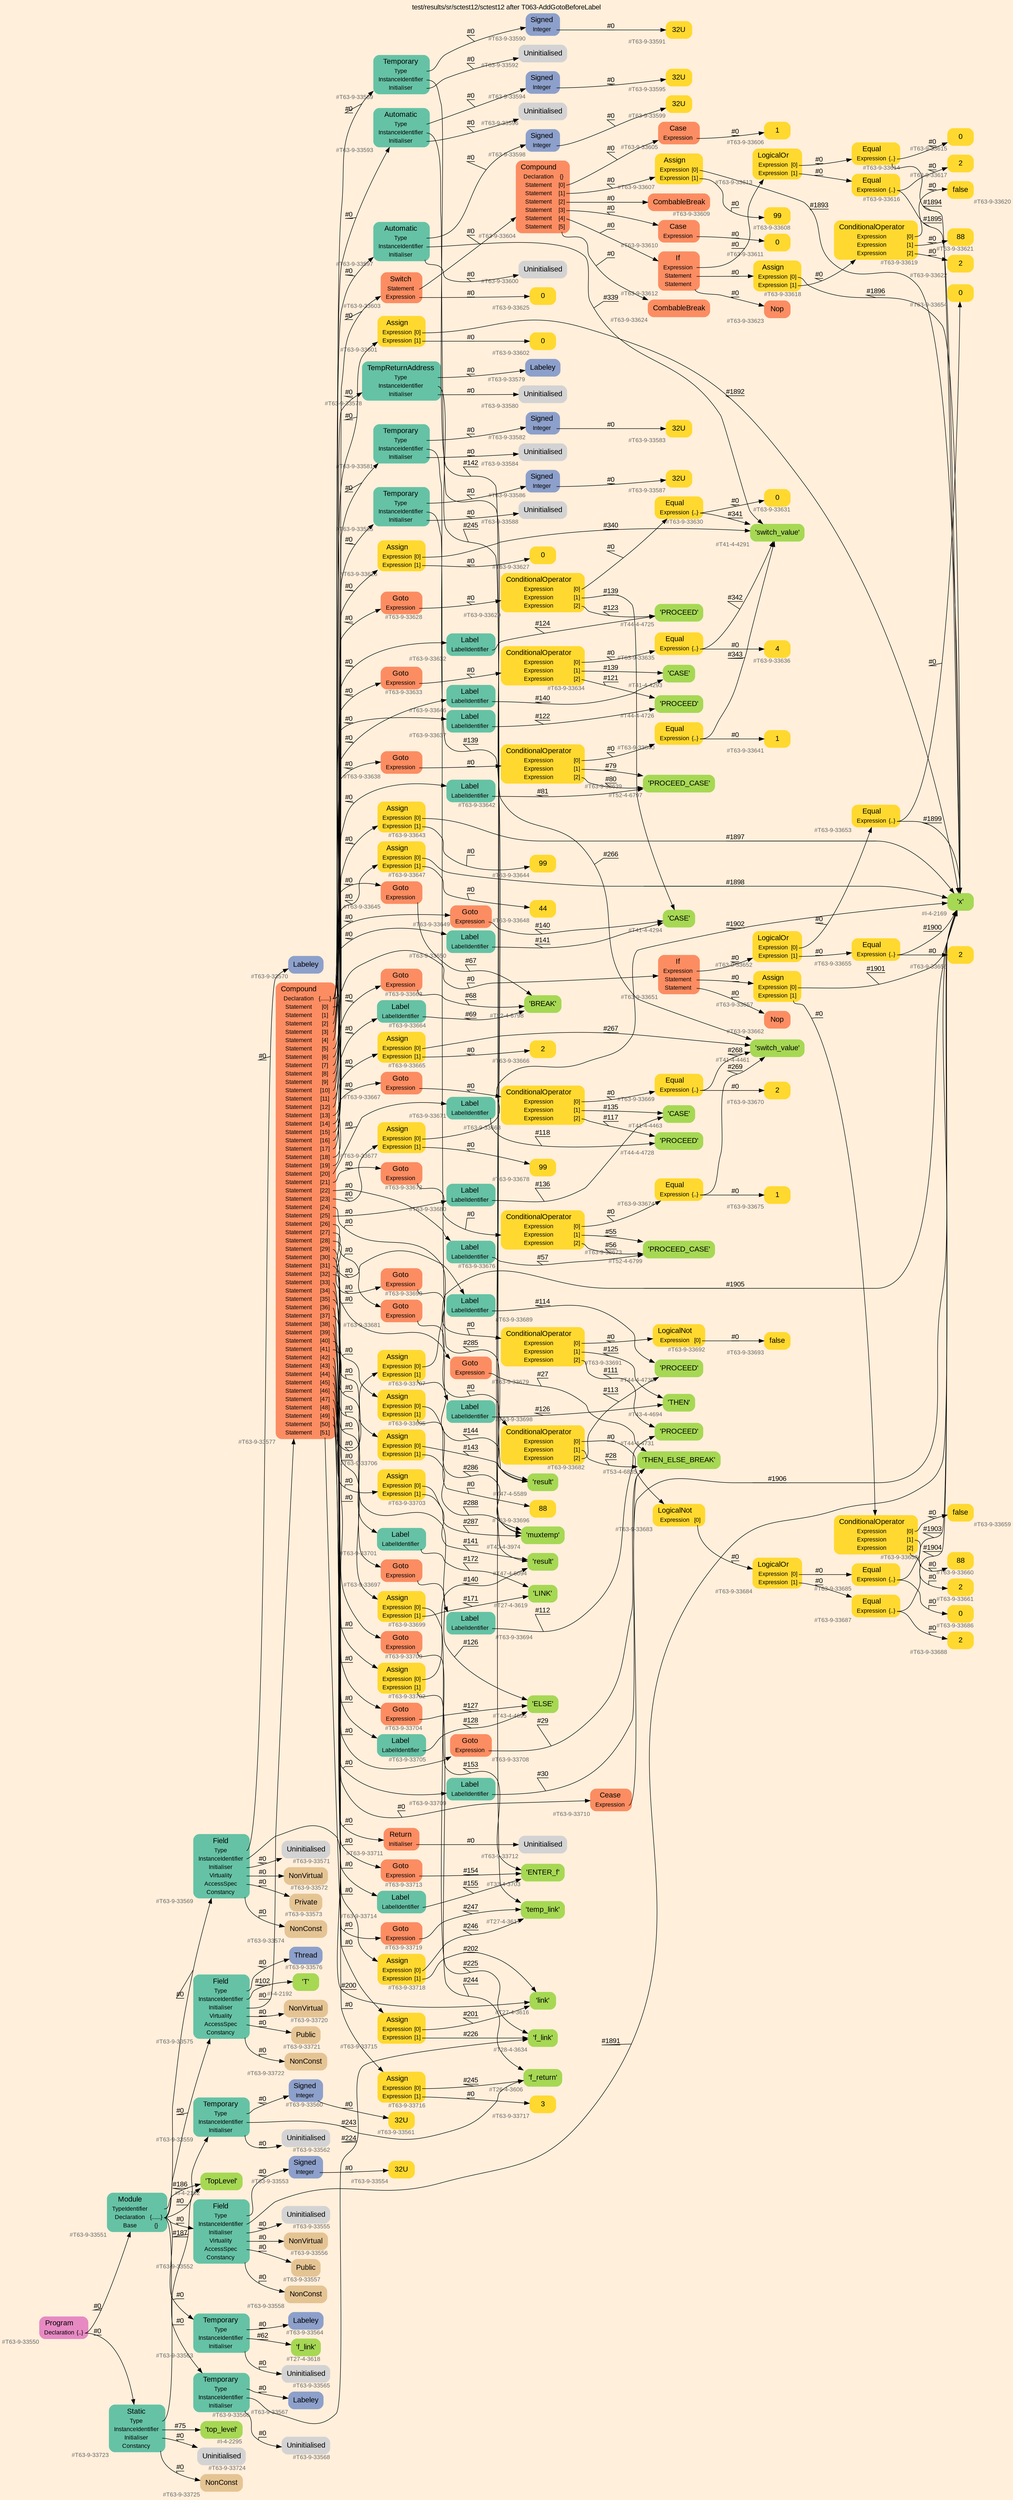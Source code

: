 digraph "test/results/sr/sctest12/sctest12 after T063-AddGotoBeforeLabel" {
label = "test/results/sr/sctest12/sctest12 after T063-AddGotoBeforeLabel"
labelloc = t
graph [
    rankdir = "LR"
    ranksep = 0.3
    bgcolor = antiquewhite1
    color = black
    fontcolor = black
    fontname = "Arial"
];
node [
    fontname = "Arial"
];
edge [
    fontname = "Arial"
];

// -------------------- node figure --------------------
// -------- block #T63-9-33550 ----------
"#T63-9-33550" [
    fillcolor = "/set28/4"
    xlabel = "#T63-9-33550"
    fontsize = "12"
    fontcolor = grey40
    shape = "plaintext"
    label = <<TABLE BORDER="0" CELLBORDER="0" CELLSPACING="0">
     <TR><TD><FONT COLOR="black" POINT-SIZE="15">Program</FONT></TD></TR>
     <TR><TD><FONT COLOR="black" POINT-SIZE="12">Declaration</FONT></TD><TD PORT="port0"><FONT COLOR="black" POINT-SIZE="12">{..}</FONT></TD></TR>
    </TABLE>>
    style = "rounded,filled"
];

// -------- block #T63-9-33551 ----------
"#T63-9-33551" [
    fillcolor = "/set28/1"
    xlabel = "#T63-9-33551"
    fontsize = "12"
    fontcolor = grey40
    shape = "plaintext"
    label = <<TABLE BORDER="0" CELLBORDER="0" CELLSPACING="0">
     <TR><TD><FONT COLOR="black" POINT-SIZE="15">Module</FONT></TD></TR>
     <TR><TD><FONT COLOR="black" POINT-SIZE="12">TypeIdentifier</FONT></TD><TD PORT="port0"></TD></TR>
     <TR><TD><FONT COLOR="black" POINT-SIZE="12">Declaration</FONT></TD><TD PORT="port1"><FONT COLOR="black" POINT-SIZE="12">{......}</FONT></TD></TR>
     <TR><TD><FONT COLOR="black" POINT-SIZE="12">Base</FONT></TD><TD PORT="port2"><FONT COLOR="black" POINT-SIZE="12">{}</FONT></TD></TR>
    </TABLE>>
    style = "rounded,filled"
];

// -------- block #I-4-2162 ----------
"#I-4-2162" [
    fillcolor = "/set28/5"
    xlabel = "#I-4-2162"
    fontsize = "12"
    fontcolor = grey40
    shape = "plaintext"
    label = <<TABLE BORDER="0" CELLBORDER="0" CELLSPACING="0">
     <TR><TD><FONT COLOR="black" POINT-SIZE="15">'TopLevel'</FONT></TD></TR>
    </TABLE>>
    style = "rounded,filled"
];

// -------- block #T63-9-33552 ----------
"#T63-9-33552" [
    fillcolor = "/set28/1"
    xlabel = "#T63-9-33552"
    fontsize = "12"
    fontcolor = grey40
    shape = "plaintext"
    label = <<TABLE BORDER="0" CELLBORDER="0" CELLSPACING="0">
     <TR><TD><FONT COLOR="black" POINT-SIZE="15">Field</FONT></TD></TR>
     <TR><TD><FONT COLOR="black" POINT-SIZE="12">Type</FONT></TD><TD PORT="port0"></TD></TR>
     <TR><TD><FONT COLOR="black" POINT-SIZE="12">InstanceIdentifier</FONT></TD><TD PORT="port1"></TD></TR>
     <TR><TD><FONT COLOR="black" POINT-SIZE="12">Initialiser</FONT></TD><TD PORT="port2"></TD></TR>
     <TR><TD><FONT COLOR="black" POINT-SIZE="12">Virtuality</FONT></TD><TD PORT="port3"></TD></TR>
     <TR><TD><FONT COLOR="black" POINT-SIZE="12">AccessSpec</FONT></TD><TD PORT="port4"></TD></TR>
     <TR><TD><FONT COLOR="black" POINT-SIZE="12">Constancy</FONT></TD><TD PORT="port5"></TD></TR>
    </TABLE>>
    style = "rounded,filled"
];

// -------- block #T63-9-33553 ----------
"#T63-9-33553" [
    fillcolor = "/set28/3"
    xlabel = "#T63-9-33553"
    fontsize = "12"
    fontcolor = grey40
    shape = "plaintext"
    label = <<TABLE BORDER="0" CELLBORDER="0" CELLSPACING="0">
     <TR><TD><FONT COLOR="black" POINT-SIZE="15">Signed</FONT></TD></TR>
     <TR><TD><FONT COLOR="black" POINT-SIZE="12">Integer</FONT></TD><TD PORT="port0"></TD></TR>
    </TABLE>>
    style = "rounded,filled"
];

// -------- block #T63-9-33554 ----------
"#T63-9-33554" [
    fillcolor = "/set28/6"
    xlabel = "#T63-9-33554"
    fontsize = "12"
    fontcolor = grey40
    shape = "plaintext"
    label = <<TABLE BORDER="0" CELLBORDER="0" CELLSPACING="0">
     <TR><TD><FONT COLOR="black" POINT-SIZE="15">32U</FONT></TD></TR>
    </TABLE>>
    style = "rounded,filled"
];

// -------- block #I-4-2169 ----------
"#I-4-2169" [
    fillcolor = "/set28/5"
    xlabel = "#I-4-2169"
    fontsize = "12"
    fontcolor = grey40
    shape = "plaintext"
    label = <<TABLE BORDER="0" CELLBORDER="0" CELLSPACING="0">
     <TR><TD><FONT COLOR="black" POINT-SIZE="15">'x'</FONT></TD></TR>
    </TABLE>>
    style = "rounded,filled"
];

// -------- block #T63-9-33555 ----------
"#T63-9-33555" [
    xlabel = "#T63-9-33555"
    fontsize = "12"
    fontcolor = grey40
    shape = "plaintext"
    label = <<TABLE BORDER="0" CELLBORDER="0" CELLSPACING="0">
     <TR><TD><FONT COLOR="black" POINT-SIZE="15">Uninitialised</FONT></TD></TR>
    </TABLE>>
    style = "rounded,filled"
];

// -------- block #T63-9-33556 ----------
"#T63-9-33556" [
    fillcolor = "/set28/7"
    xlabel = "#T63-9-33556"
    fontsize = "12"
    fontcolor = grey40
    shape = "plaintext"
    label = <<TABLE BORDER="0" CELLBORDER="0" CELLSPACING="0">
     <TR><TD><FONT COLOR="black" POINT-SIZE="15">NonVirtual</FONT></TD></TR>
    </TABLE>>
    style = "rounded,filled"
];

// -------- block #T63-9-33557 ----------
"#T63-9-33557" [
    fillcolor = "/set28/7"
    xlabel = "#T63-9-33557"
    fontsize = "12"
    fontcolor = grey40
    shape = "plaintext"
    label = <<TABLE BORDER="0" CELLBORDER="0" CELLSPACING="0">
     <TR><TD><FONT COLOR="black" POINT-SIZE="15">Public</FONT></TD></TR>
    </TABLE>>
    style = "rounded,filled"
];

// -------- block #T63-9-33558 ----------
"#T63-9-33558" [
    fillcolor = "/set28/7"
    xlabel = "#T63-9-33558"
    fontsize = "12"
    fontcolor = grey40
    shape = "plaintext"
    label = <<TABLE BORDER="0" CELLBORDER="0" CELLSPACING="0">
     <TR><TD><FONT COLOR="black" POINT-SIZE="15">NonConst</FONT></TD></TR>
    </TABLE>>
    style = "rounded,filled"
];

// -------- block #T63-9-33559 ----------
"#T63-9-33559" [
    fillcolor = "/set28/1"
    xlabel = "#T63-9-33559"
    fontsize = "12"
    fontcolor = grey40
    shape = "plaintext"
    label = <<TABLE BORDER="0" CELLBORDER="0" CELLSPACING="0">
     <TR><TD><FONT COLOR="black" POINT-SIZE="15">Temporary</FONT></TD></TR>
     <TR><TD><FONT COLOR="black" POINT-SIZE="12">Type</FONT></TD><TD PORT="port0"></TD></TR>
     <TR><TD><FONT COLOR="black" POINT-SIZE="12">InstanceIdentifier</FONT></TD><TD PORT="port1"></TD></TR>
     <TR><TD><FONT COLOR="black" POINT-SIZE="12">Initialiser</FONT></TD><TD PORT="port2"></TD></TR>
    </TABLE>>
    style = "rounded,filled"
];

// -------- block #T63-9-33560 ----------
"#T63-9-33560" [
    fillcolor = "/set28/3"
    xlabel = "#T63-9-33560"
    fontsize = "12"
    fontcolor = grey40
    shape = "plaintext"
    label = <<TABLE BORDER="0" CELLBORDER="0" CELLSPACING="0">
     <TR><TD><FONT COLOR="black" POINT-SIZE="15">Signed</FONT></TD></TR>
     <TR><TD><FONT COLOR="black" POINT-SIZE="12">Integer</FONT></TD><TD PORT="port0"></TD></TR>
    </TABLE>>
    style = "rounded,filled"
];

// -------- block #T63-9-33561 ----------
"#T63-9-33561" [
    fillcolor = "/set28/6"
    xlabel = "#T63-9-33561"
    fontsize = "12"
    fontcolor = grey40
    shape = "plaintext"
    label = <<TABLE BORDER="0" CELLBORDER="0" CELLSPACING="0">
     <TR><TD><FONT COLOR="black" POINT-SIZE="15">32U</FONT></TD></TR>
    </TABLE>>
    style = "rounded,filled"
];

// -------- block #T26-4-3606 ----------
"#T26-4-3606" [
    fillcolor = "/set28/5"
    xlabel = "#T26-4-3606"
    fontsize = "12"
    fontcolor = grey40
    shape = "plaintext"
    label = <<TABLE BORDER="0" CELLBORDER="0" CELLSPACING="0">
     <TR><TD><FONT COLOR="black" POINT-SIZE="15">'f_return'</FONT></TD></TR>
    </TABLE>>
    style = "rounded,filled"
];

// -------- block #T63-9-33562 ----------
"#T63-9-33562" [
    xlabel = "#T63-9-33562"
    fontsize = "12"
    fontcolor = grey40
    shape = "plaintext"
    label = <<TABLE BORDER="0" CELLBORDER="0" CELLSPACING="0">
     <TR><TD><FONT COLOR="black" POINT-SIZE="15">Uninitialised</FONT></TD></TR>
    </TABLE>>
    style = "rounded,filled"
];

// -------- block #T63-9-33563 ----------
"#T63-9-33563" [
    fillcolor = "/set28/1"
    xlabel = "#T63-9-33563"
    fontsize = "12"
    fontcolor = grey40
    shape = "plaintext"
    label = <<TABLE BORDER="0" CELLBORDER="0" CELLSPACING="0">
     <TR><TD><FONT COLOR="black" POINT-SIZE="15">Temporary</FONT></TD></TR>
     <TR><TD><FONT COLOR="black" POINT-SIZE="12">Type</FONT></TD><TD PORT="port0"></TD></TR>
     <TR><TD><FONT COLOR="black" POINT-SIZE="12">InstanceIdentifier</FONT></TD><TD PORT="port1"></TD></TR>
     <TR><TD><FONT COLOR="black" POINT-SIZE="12">Initialiser</FONT></TD><TD PORT="port2"></TD></TR>
    </TABLE>>
    style = "rounded,filled"
];

// -------- block #T63-9-33564 ----------
"#T63-9-33564" [
    fillcolor = "/set28/3"
    xlabel = "#T63-9-33564"
    fontsize = "12"
    fontcolor = grey40
    shape = "plaintext"
    label = <<TABLE BORDER="0" CELLBORDER="0" CELLSPACING="0">
     <TR><TD><FONT COLOR="black" POINT-SIZE="15">Labeley</FONT></TD></TR>
    </TABLE>>
    style = "rounded,filled"
];

// -------- block #T27-4-3618 ----------
"#T27-4-3618" [
    fillcolor = "/set28/5"
    xlabel = "#T27-4-3618"
    fontsize = "12"
    fontcolor = grey40
    shape = "plaintext"
    label = <<TABLE BORDER="0" CELLBORDER="0" CELLSPACING="0">
     <TR><TD><FONT COLOR="black" POINT-SIZE="15">'f_link'</FONT></TD></TR>
    </TABLE>>
    style = "rounded,filled"
];

// -------- block #T63-9-33565 ----------
"#T63-9-33565" [
    xlabel = "#T63-9-33565"
    fontsize = "12"
    fontcolor = grey40
    shape = "plaintext"
    label = <<TABLE BORDER="0" CELLBORDER="0" CELLSPACING="0">
     <TR><TD><FONT COLOR="black" POINT-SIZE="15">Uninitialised</FONT></TD></TR>
    </TABLE>>
    style = "rounded,filled"
];

// -------- block #T63-9-33566 ----------
"#T63-9-33566" [
    fillcolor = "/set28/1"
    xlabel = "#T63-9-33566"
    fontsize = "12"
    fontcolor = grey40
    shape = "plaintext"
    label = <<TABLE BORDER="0" CELLBORDER="0" CELLSPACING="0">
     <TR><TD><FONT COLOR="black" POINT-SIZE="15">Temporary</FONT></TD></TR>
     <TR><TD><FONT COLOR="black" POINT-SIZE="12">Type</FONT></TD><TD PORT="port0"></TD></TR>
     <TR><TD><FONT COLOR="black" POINT-SIZE="12">InstanceIdentifier</FONT></TD><TD PORT="port1"></TD></TR>
     <TR><TD><FONT COLOR="black" POINT-SIZE="12">Initialiser</FONT></TD><TD PORT="port2"></TD></TR>
    </TABLE>>
    style = "rounded,filled"
];

// -------- block #T63-9-33567 ----------
"#T63-9-33567" [
    fillcolor = "/set28/3"
    xlabel = "#T63-9-33567"
    fontsize = "12"
    fontcolor = grey40
    shape = "plaintext"
    label = <<TABLE BORDER="0" CELLBORDER="0" CELLSPACING="0">
     <TR><TD><FONT COLOR="black" POINT-SIZE="15">Labeley</FONT></TD></TR>
    </TABLE>>
    style = "rounded,filled"
];

// -------- block #T28-4-3634 ----------
"#T28-4-3634" [
    fillcolor = "/set28/5"
    xlabel = "#T28-4-3634"
    fontsize = "12"
    fontcolor = grey40
    shape = "plaintext"
    label = <<TABLE BORDER="0" CELLBORDER="0" CELLSPACING="0">
     <TR><TD><FONT COLOR="black" POINT-SIZE="15">'f_link'</FONT></TD></TR>
    </TABLE>>
    style = "rounded,filled"
];

// -------- block #T63-9-33568 ----------
"#T63-9-33568" [
    xlabel = "#T63-9-33568"
    fontsize = "12"
    fontcolor = grey40
    shape = "plaintext"
    label = <<TABLE BORDER="0" CELLBORDER="0" CELLSPACING="0">
     <TR><TD><FONT COLOR="black" POINT-SIZE="15">Uninitialised</FONT></TD></TR>
    </TABLE>>
    style = "rounded,filled"
];

// -------- block #T63-9-33569 ----------
"#T63-9-33569" [
    fillcolor = "/set28/1"
    xlabel = "#T63-9-33569"
    fontsize = "12"
    fontcolor = grey40
    shape = "plaintext"
    label = <<TABLE BORDER="0" CELLBORDER="0" CELLSPACING="0">
     <TR><TD><FONT COLOR="black" POINT-SIZE="15">Field</FONT></TD></TR>
     <TR><TD><FONT COLOR="black" POINT-SIZE="12">Type</FONT></TD><TD PORT="port0"></TD></TR>
     <TR><TD><FONT COLOR="black" POINT-SIZE="12">InstanceIdentifier</FONT></TD><TD PORT="port1"></TD></TR>
     <TR><TD><FONT COLOR="black" POINT-SIZE="12">Initialiser</FONT></TD><TD PORT="port2"></TD></TR>
     <TR><TD><FONT COLOR="black" POINT-SIZE="12">Virtuality</FONT></TD><TD PORT="port3"></TD></TR>
     <TR><TD><FONT COLOR="black" POINT-SIZE="12">AccessSpec</FONT></TD><TD PORT="port4"></TD></TR>
     <TR><TD><FONT COLOR="black" POINT-SIZE="12">Constancy</FONT></TD><TD PORT="port5"></TD></TR>
    </TABLE>>
    style = "rounded,filled"
];

// -------- block #T63-9-33570 ----------
"#T63-9-33570" [
    fillcolor = "/set28/3"
    xlabel = "#T63-9-33570"
    fontsize = "12"
    fontcolor = grey40
    shape = "plaintext"
    label = <<TABLE BORDER="0" CELLBORDER="0" CELLSPACING="0">
     <TR><TD><FONT COLOR="black" POINT-SIZE="15">Labeley</FONT></TD></TR>
    </TABLE>>
    style = "rounded,filled"
];

// -------- block #T27-4-3616 ----------
"#T27-4-3616" [
    fillcolor = "/set28/5"
    xlabel = "#T27-4-3616"
    fontsize = "12"
    fontcolor = grey40
    shape = "plaintext"
    label = <<TABLE BORDER="0" CELLBORDER="0" CELLSPACING="0">
     <TR><TD><FONT COLOR="black" POINT-SIZE="15">'link'</FONT></TD></TR>
    </TABLE>>
    style = "rounded,filled"
];

// -------- block #T63-9-33571 ----------
"#T63-9-33571" [
    xlabel = "#T63-9-33571"
    fontsize = "12"
    fontcolor = grey40
    shape = "plaintext"
    label = <<TABLE BORDER="0" CELLBORDER="0" CELLSPACING="0">
     <TR><TD><FONT COLOR="black" POINT-SIZE="15">Uninitialised</FONT></TD></TR>
    </TABLE>>
    style = "rounded,filled"
];

// -------- block #T63-9-33572 ----------
"#T63-9-33572" [
    fillcolor = "/set28/7"
    xlabel = "#T63-9-33572"
    fontsize = "12"
    fontcolor = grey40
    shape = "plaintext"
    label = <<TABLE BORDER="0" CELLBORDER="0" CELLSPACING="0">
     <TR><TD><FONT COLOR="black" POINT-SIZE="15">NonVirtual</FONT></TD></TR>
    </TABLE>>
    style = "rounded,filled"
];

// -------- block #T63-9-33573 ----------
"#T63-9-33573" [
    fillcolor = "/set28/7"
    xlabel = "#T63-9-33573"
    fontsize = "12"
    fontcolor = grey40
    shape = "plaintext"
    label = <<TABLE BORDER="0" CELLBORDER="0" CELLSPACING="0">
     <TR><TD><FONT COLOR="black" POINT-SIZE="15">Private</FONT></TD></TR>
    </TABLE>>
    style = "rounded,filled"
];

// -------- block #T63-9-33574 ----------
"#T63-9-33574" [
    fillcolor = "/set28/7"
    xlabel = "#T63-9-33574"
    fontsize = "12"
    fontcolor = grey40
    shape = "plaintext"
    label = <<TABLE BORDER="0" CELLBORDER="0" CELLSPACING="0">
     <TR><TD><FONT COLOR="black" POINT-SIZE="15">NonConst</FONT></TD></TR>
    </TABLE>>
    style = "rounded,filled"
];

// -------- block #T63-9-33575 ----------
"#T63-9-33575" [
    fillcolor = "/set28/1"
    xlabel = "#T63-9-33575"
    fontsize = "12"
    fontcolor = grey40
    shape = "plaintext"
    label = <<TABLE BORDER="0" CELLBORDER="0" CELLSPACING="0">
     <TR><TD><FONT COLOR="black" POINT-SIZE="15">Field</FONT></TD></TR>
     <TR><TD><FONT COLOR="black" POINT-SIZE="12">Type</FONT></TD><TD PORT="port0"></TD></TR>
     <TR><TD><FONT COLOR="black" POINT-SIZE="12">InstanceIdentifier</FONT></TD><TD PORT="port1"></TD></TR>
     <TR><TD><FONT COLOR="black" POINT-SIZE="12">Initialiser</FONT></TD><TD PORT="port2"></TD></TR>
     <TR><TD><FONT COLOR="black" POINT-SIZE="12">Virtuality</FONT></TD><TD PORT="port3"></TD></TR>
     <TR><TD><FONT COLOR="black" POINT-SIZE="12">AccessSpec</FONT></TD><TD PORT="port4"></TD></TR>
     <TR><TD><FONT COLOR="black" POINT-SIZE="12">Constancy</FONT></TD><TD PORT="port5"></TD></TR>
    </TABLE>>
    style = "rounded,filled"
];

// -------- block #T63-9-33576 ----------
"#T63-9-33576" [
    fillcolor = "/set28/3"
    xlabel = "#T63-9-33576"
    fontsize = "12"
    fontcolor = grey40
    shape = "plaintext"
    label = <<TABLE BORDER="0" CELLBORDER="0" CELLSPACING="0">
     <TR><TD><FONT COLOR="black" POINT-SIZE="15">Thread</FONT></TD></TR>
    </TABLE>>
    style = "rounded,filled"
];

// -------- block #I-4-2192 ----------
"#I-4-2192" [
    fillcolor = "/set28/5"
    xlabel = "#I-4-2192"
    fontsize = "12"
    fontcolor = grey40
    shape = "plaintext"
    label = <<TABLE BORDER="0" CELLBORDER="0" CELLSPACING="0">
     <TR><TD><FONT COLOR="black" POINT-SIZE="15">'T'</FONT></TD></TR>
    </TABLE>>
    style = "rounded,filled"
];

// -------- block #T63-9-33577 ----------
"#T63-9-33577" [
    fillcolor = "/set28/2"
    xlabel = "#T63-9-33577"
    fontsize = "12"
    fontcolor = grey40
    shape = "plaintext"
    label = <<TABLE BORDER="0" CELLBORDER="0" CELLSPACING="0">
     <TR><TD><FONT COLOR="black" POINT-SIZE="15">Compound</FONT></TD></TR>
     <TR><TD><FONT COLOR="black" POINT-SIZE="12">Declaration</FONT></TD><TD PORT="port0"><FONT COLOR="black" POINT-SIZE="12">{......}</FONT></TD></TR>
     <TR><TD><FONT COLOR="black" POINT-SIZE="12">Statement</FONT></TD><TD PORT="port1"><FONT COLOR="black" POINT-SIZE="12">[0]</FONT></TD></TR>
     <TR><TD><FONT COLOR="black" POINT-SIZE="12">Statement</FONT></TD><TD PORT="port2"><FONT COLOR="black" POINT-SIZE="12">[1]</FONT></TD></TR>
     <TR><TD><FONT COLOR="black" POINT-SIZE="12">Statement</FONT></TD><TD PORT="port3"><FONT COLOR="black" POINT-SIZE="12">[2]</FONT></TD></TR>
     <TR><TD><FONT COLOR="black" POINT-SIZE="12">Statement</FONT></TD><TD PORT="port4"><FONT COLOR="black" POINT-SIZE="12">[3]</FONT></TD></TR>
     <TR><TD><FONT COLOR="black" POINT-SIZE="12">Statement</FONT></TD><TD PORT="port5"><FONT COLOR="black" POINT-SIZE="12">[4]</FONT></TD></TR>
     <TR><TD><FONT COLOR="black" POINT-SIZE="12">Statement</FONT></TD><TD PORT="port6"><FONT COLOR="black" POINT-SIZE="12">[5]</FONT></TD></TR>
     <TR><TD><FONT COLOR="black" POINT-SIZE="12">Statement</FONT></TD><TD PORT="port7"><FONT COLOR="black" POINT-SIZE="12">[6]</FONT></TD></TR>
     <TR><TD><FONT COLOR="black" POINT-SIZE="12">Statement</FONT></TD><TD PORT="port8"><FONT COLOR="black" POINT-SIZE="12">[7]</FONT></TD></TR>
     <TR><TD><FONT COLOR="black" POINT-SIZE="12">Statement</FONT></TD><TD PORT="port9"><FONT COLOR="black" POINT-SIZE="12">[8]</FONT></TD></TR>
     <TR><TD><FONT COLOR="black" POINT-SIZE="12">Statement</FONT></TD><TD PORT="port10"><FONT COLOR="black" POINT-SIZE="12">[9]</FONT></TD></TR>
     <TR><TD><FONT COLOR="black" POINT-SIZE="12">Statement</FONT></TD><TD PORT="port11"><FONT COLOR="black" POINT-SIZE="12">[10]</FONT></TD></TR>
     <TR><TD><FONT COLOR="black" POINT-SIZE="12">Statement</FONT></TD><TD PORT="port12"><FONT COLOR="black" POINT-SIZE="12">[11]</FONT></TD></TR>
     <TR><TD><FONT COLOR="black" POINT-SIZE="12">Statement</FONT></TD><TD PORT="port13"><FONT COLOR="black" POINT-SIZE="12">[12]</FONT></TD></TR>
     <TR><TD><FONT COLOR="black" POINT-SIZE="12">Statement</FONT></TD><TD PORT="port14"><FONT COLOR="black" POINT-SIZE="12">[13]</FONT></TD></TR>
     <TR><TD><FONT COLOR="black" POINT-SIZE="12">Statement</FONT></TD><TD PORT="port15"><FONT COLOR="black" POINT-SIZE="12">[14]</FONT></TD></TR>
     <TR><TD><FONT COLOR="black" POINT-SIZE="12">Statement</FONT></TD><TD PORT="port16"><FONT COLOR="black" POINT-SIZE="12">[15]</FONT></TD></TR>
     <TR><TD><FONT COLOR="black" POINT-SIZE="12">Statement</FONT></TD><TD PORT="port17"><FONT COLOR="black" POINT-SIZE="12">[16]</FONT></TD></TR>
     <TR><TD><FONT COLOR="black" POINT-SIZE="12">Statement</FONT></TD><TD PORT="port18"><FONT COLOR="black" POINT-SIZE="12">[17]</FONT></TD></TR>
     <TR><TD><FONT COLOR="black" POINT-SIZE="12">Statement</FONT></TD><TD PORT="port19"><FONT COLOR="black" POINT-SIZE="12">[18]</FONT></TD></TR>
     <TR><TD><FONT COLOR="black" POINT-SIZE="12">Statement</FONT></TD><TD PORT="port20"><FONT COLOR="black" POINT-SIZE="12">[19]</FONT></TD></TR>
     <TR><TD><FONT COLOR="black" POINT-SIZE="12">Statement</FONT></TD><TD PORT="port21"><FONT COLOR="black" POINT-SIZE="12">[20]</FONT></TD></TR>
     <TR><TD><FONT COLOR="black" POINT-SIZE="12">Statement</FONT></TD><TD PORT="port22"><FONT COLOR="black" POINT-SIZE="12">[21]</FONT></TD></TR>
     <TR><TD><FONT COLOR="black" POINT-SIZE="12">Statement</FONT></TD><TD PORT="port23"><FONT COLOR="black" POINT-SIZE="12">[22]</FONT></TD></TR>
     <TR><TD><FONT COLOR="black" POINT-SIZE="12">Statement</FONT></TD><TD PORT="port24"><FONT COLOR="black" POINT-SIZE="12">[23]</FONT></TD></TR>
     <TR><TD><FONT COLOR="black" POINT-SIZE="12">Statement</FONT></TD><TD PORT="port25"><FONT COLOR="black" POINT-SIZE="12">[24]</FONT></TD></TR>
     <TR><TD><FONT COLOR="black" POINT-SIZE="12">Statement</FONT></TD><TD PORT="port26"><FONT COLOR="black" POINT-SIZE="12">[25]</FONT></TD></TR>
     <TR><TD><FONT COLOR="black" POINT-SIZE="12">Statement</FONT></TD><TD PORT="port27"><FONT COLOR="black" POINT-SIZE="12">[26]</FONT></TD></TR>
     <TR><TD><FONT COLOR="black" POINT-SIZE="12">Statement</FONT></TD><TD PORT="port28"><FONT COLOR="black" POINT-SIZE="12">[27]</FONT></TD></TR>
     <TR><TD><FONT COLOR="black" POINT-SIZE="12">Statement</FONT></TD><TD PORT="port29"><FONT COLOR="black" POINT-SIZE="12">[28]</FONT></TD></TR>
     <TR><TD><FONT COLOR="black" POINT-SIZE="12">Statement</FONT></TD><TD PORT="port30"><FONT COLOR="black" POINT-SIZE="12">[29]</FONT></TD></TR>
     <TR><TD><FONT COLOR="black" POINT-SIZE="12">Statement</FONT></TD><TD PORT="port31"><FONT COLOR="black" POINT-SIZE="12">[30]</FONT></TD></TR>
     <TR><TD><FONT COLOR="black" POINT-SIZE="12">Statement</FONT></TD><TD PORT="port32"><FONT COLOR="black" POINT-SIZE="12">[31]</FONT></TD></TR>
     <TR><TD><FONT COLOR="black" POINT-SIZE="12">Statement</FONT></TD><TD PORT="port33"><FONT COLOR="black" POINT-SIZE="12">[32]</FONT></TD></TR>
     <TR><TD><FONT COLOR="black" POINT-SIZE="12">Statement</FONT></TD><TD PORT="port34"><FONT COLOR="black" POINT-SIZE="12">[33]</FONT></TD></TR>
     <TR><TD><FONT COLOR="black" POINT-SIZE="12">Statement</FONT></TD><TD PORT="port35"><FONT COLOR="black" POINT-SIZE="12">[34]</FONT></TD></TR>
     <TR><TD><FONT COLOR="black" POINT-SIZE="12">Statement</FONT></TD><TD PORT="port36"><FONT COLOR="black" POINT-SIZE="12">[35]</FONT></TD></TR>
     <TR><TD><FONT COLOR="black" POINT-SIZE="12">Statement</FONT></TD><TD PORT="port37"><FONT COLOR="black" POINT-SIZE="12">[36]</FONT></TD></TR>
     <TR><TD><FONT COLOR="black" POINT-SIZE="12">Statement</FONT></TD><TD PORT="port38"><FONT COLOR="black" POINT-SIZE="12">[37]</FONT></TD></TR>
     <TR><TD><FONT COLOR="black" POINT-SIZE="12">Statement</FONT></TD><TD PORT="port39"><FONT COLOR="black" POINT-SIZE="12">[38]</FONT></TD></TR>
     <TR><TD><FONT COLOR="black" POINT-SIZE="12">Statement</FONT></TD><TD PORT="port40"><FONT COLOR="black" POINT-SIZE="12">[39]</FONT></TD></TR>
     <TR><TD><FONT COLOR="black" POINT-SIZE="12">Statement</FONT></TD><TD PORT="port41"><FONT COLOR="black" POINT-SIZE="12">[40]</FONT></TD></TR>
     <TR><TD><FONT COLOR="black" POINT-SIZE="12">Statement</FONT></TD><TD PORT="port42"><FONT COLOR="black" POINT-SIZE="12">[41]</FONT></TD></TR>
     <TR><TD><FONT COLOR="black" POINT-SIZE="12">Statement</FONT></TD><TD PORT="port43"><FONT COLOR="black" POINT-SIZE="12">[42]</FONT></TD></TR>
     <TR><TD><FONT COLOR="black" POINT-SIZE="12">Statement</FONT></TD><TD PORT="port44"><FONT COLOR="black" POINT-SIZE="12">[43]</FONT></TD></TR>
     <TR><TD><FONT COLOR="black" POINT-SIZE="12">Statement</FONT></TD><TD PORT="port45"><FONT COLOR="black" POINT-SIZE="12">[44]</FONT></TD></TR>
     <TR><TD><FONT COLOR="black" POINT-SIZE="12">Statement</FONT></TD><TD PORT="port46"><FONT COLOR="black" POINT-SIZE="12">[45]</FONT></TD></TR>
     <TR><TD><FONT COLOR="black" POINT-SIZE="12">Statement</FONT></TD><TD PORT="port47"><FONT COLOR="black" POINT-SIZE="12">[46]</FONT></TD></TR>
     <TR><TD><FONT COLOR="black" POINT-SIZE="12">Statement</FONT></TD><TD PORT="port48"><FONT COLOR="black" POINT-SIZE="12">[47]</FONT></TD></TR>
     <TR><TD><FONT COLOR="black" POINT-SIZE="12">Statement</FONT></TD><TD PORT="port49"><FONT COLOR="black" POINT-SIZE="12">[48]</FONT></TD></TR>
     <TR><TD><FONT COLOR="black" POINT-SIZE="12">Statement</FONT></TD><TD PORT="port50"><FONT COLOR="black" POINT-SIZE="12">[49]</FONT></TD></TR>
     <TR><TD><FONT COLOR="black" POINT-SIZE="12">Statement</FONT></TD><TD PORT="port51"><FONT COLOR="black" POINT-SIZE="12">[50]</FONT></TD></TR>
     <TR><TD><FONT COLOR="black" POINT-SIZE="12">Statement</FONT></TD><TD PORT="port52"><FONT COLOR="black" POINT-SIZE="12">[51]</FONT></TD></TR>
    </TABLE>>
    style = "rounded,filled"
];

// -------- block #T63-9-33578 ----------
"#T63-9-33578" [
    fillcolor = "/set28/1"
    xlabel = "#T63-9-33578"
    fontsize = "12"
    fontcolor = grey40
    shape = "plaintext"
    label = <<TABLE BORDER="0" CELLBORDER="0" CELLSPACING="0">
     <TR><TD><FONT COLOR="black" POINT-SIZE="15">TempReturnAddress</FONT></TD></TR>
     <TR><TD><FONT COLOR="black" POINT-SIZE="12">Type</FONT></TD><TD PORT="port0"></TD></TR>
     <TR><TD><FONT COLOR="black" POINT-SIZE="12">InstanceIdentifier</FONT></TD><TD PORT="port1"></TD></TR>
     <TR><TD><FONT COLOR="black" POINT-SIZE="12">Initialiser</FONT></TD><TD PORT="port2"></TD></TR>
    </TABLE>>
    style = "rounded,filled"
];

// -------- block #T63-9-33579 ----------
"#T63-9-33579" [
    fillcolor = "/set28/3"
    xlabel = "#T63-9-33579"
    fontsize = "12"
    fontcolor = grey40
    shape = "plaintext"
    label = <<TABLE BORDER="0" CELLBORDER="0" CELLSPACING="0">
     <TR><TD><FONT COLOR="black" POINT-SIZE="15">Labeley</FONT></TD></TR>
    </TABLE>>
    style = "rounded,filled"
];

// -------- block #T27-4-3617 ----------
"#T27-4-3617" [
    fillcolor = "/set28/5"
    xlabel = "#T27-4-3617"
    fontsize = "12"
    fontcolor = grey40
    shape = "plaintext"
    label = <<TABLE BORDER="0" CELLBORDER="0" CELLSPACING="0">
     <TR><TD><FONT COLOR="black" POINT-SIZE="15">'temp_link'</FONT></TD></TR>
    </TABLE>>
    style = "rounded,filled"
];

// -------- block #T63-9-33580 ----------
"#T63-9-33580" [
    xlabel = "#T63-9-33580"
    fontsize = "12"
    fontcolor = grey40
    shape = "plaintext"
    label = <<TABLE BORDER="0" CELLBORDER="0" CELLSPACING="0">
     <TR><TD><FONT COLOR="black" POINT-SIZE="15">Uninitialised</FONT></TD></TR>
    </TABLE>>
    style = "rounded,filled"
];

// -------- block #T63-9-33581 ----------
"#T63-9-33581" [
    fillcolor = "/set28/1"
    xlabel = "#T63-9-33581"
    fontsize = "12"
    fontcolor = grey40
    shape = "plaintext"
    label = <<TABLE BORDER="0" CELLBORDER="0" CELLSPACING="0">
     <TR><TD><FONT COLOR="black" POINT-SIZE="15">Temporary</FONT></TD></TR>
     <TR><TD><FONT COLOR="black" POINT-SIZE="12">Type</FONT></TD><TD PORT="port0"></TD></TR>
     <TR><TD><FONT COLOR="black" POINT-SIZE="12">InstanceIdentifier</FONT></TD><TD PORT="port1"></TD></TR>
     <TR><TD><FONT COLOR="black" POINT-SIZE="12">Initialiser</FONT></TD><TD PORT="port2"></TD></TR>
    </TABLE>>
    style = "rounded,filled"
];

// -------- block #T63-9-33582 ----------
"#T63-9-33582" [
    fillcolor = "/set28/3"
    xlabel = "#T63-9-33582"
    fontsize = "12"
    fontcolor = grey40
    shape = "plaintext"
    label = <<TABLE BORDER="0" CELLBORDER="0" CELLSPACING="0">
     <TR><TD><FONT COLOR="black" POINT-SIZE="15">Signed</FONT></TD></TR>
     <TR><TD><FONT COLOR="black" POINT-SIZE="12">Integer</FONT></TD><TD PORT="port0"></TD></TR>
    </TABLE>>
    style = "rounded,filled"
];

// -------- block #T63-9-33583 ----------
"#T63-9-33583" [
    fillcolor = "/set28/6"
    xlabel = "#T63-9-33583"
    fontsize = "12"
    fontcolor = grey40
    shape = "plaintext"
    label = <<TABLE BORDER="0" CELLBORDER="0" CELLSPACING="0">
     <TR><TD><FONT COLOR="black" POINT-SIZE="15">32U</FONT></TD></TR>
    </TABLE>>
    style = "rounded,filled"
];

// -------- block #T47-4-6094 ----------
"#T47-4-6094" [
    fillcolor = "/set28/5"
    xlabel = "#T47-4-6094"
    fontsize = "12"
    fontcolor = grey40
    shape = "plaintext"
    label = <<TABLE BORDER="0" CELLBORDER="0" CELLSPACING="0">
     <TR><TD><FONT COLOR="black" POINT-SIZE="15">'result'</FONT></TD></TR>
    </TABLE>>
    style = "rounded,filled"
];

// -------- block #T63-9-33584 ----------
"#T63-9-33584" [
    xlabel = "#T63-9-33584"
    fontsize = "12"
    fontcolor = grey40
    shape = "plaintext"
    label = <<TABLE BORDER="0" CELLBORDER="0" CELLSPACING="0">
     <TR><TD><FONT COLOR="black" POINT-SIZE="15">Uninitialised</FONT></TD></TR>
    </TABLE>>
    style = "rounded,filled"
];

// -------- block #T63-9-33585 ----------
"#T63-9-33585" [
    fillcolor = "/set28/1"
    xlabel = "#T63-9-33585"
    fontsize = "12"
    fontcolor = grey40
    shape = "plaintext"
    label = <<TABLE BORDER="0" CELLBORDER="0" CELLSPACING="0">
     <TR><TD><FONT COLOR="black" POINT-SIZE="15">Temporary</FONT></TD></TR>
     <TR><TD><FONT COLOR="black" POINT-SIZE="12">Type</FONT></TD><TD PORT="port0"></TD></TR>
     <TR><TD><FONT COLOR="black" POINT-SIZE="12">InstanceIdentifier</FONT></TD><TD PORT="port1"></TD></TR>
     <TR><TD><FONT COLOR="black" POINT-SIZE="12">Initialiser</FONT></TD><TD PORT="port2"></TD></TR>
    </TABLE>>
    style = "rounded,filled"
];

// -------- block #T63-9-33586 ----------
"#T63-9-33586" [
    fillcolor = "/set28/3"
    xlabel = "#T63-9-33586"
    fontsize = "12"
    fontcolor = grey40
    shape = "plaintext"
    label = <<TABLE BORDER="0" CELLBORDER="0" CELLSPACING="0">
     <TR><TD><FONT COLOR="black" POINT-SIZE="15">Signed</FONT></TD></TR>
     <TR><TD><FONT COLOR="black" POINT-SIZE="12">Integer</FONT></TD><TD PORT="port0"></TD></TR>
    </TABLE>>
    style = "rounded,filled"
];

// -------- block #T63-9-33587 ----------
"#T63-9-33587" [
    fillcolor = "/set28/6"
    xlabel = "#T63-9-33587"
    fontsize = "12"
    fontcolor = grey40
    shape = "plaintext"
    label = <<TABLE BORDER="0" CELLBORDER="0" CELLSPACING="0">
     <TR><TD><FONT COLOR="black" POINT-SIZE="15">32U</FONT></TD></TR>
    </TABLE>>
    style = "rounded,filled"
];

// -------- block #T40-4-3974 ----------
"#T40-4-3974" [
    fillcolor = "/set28/5"
    xlabel = "#T40-4-3974"
    fontsize = "12"
    fontcolor = grey40
    shape = "plaintext"
    label = <<TABLE BORDER="0" CELLBORDER="0" CELLSPACING="0">
     <TR><TD><FONT COLOR="black" POINT-SIZE="15">'muxtemp'</FONT></TD></TR>
    </TABLE>>
    style = "rounded,filled"
];

// -------- block #T63-9-33588 ----------
"#T63-9-33588" [
    xlabel = "#T63-9-33588"
    fontsize = "12"
    fontcolor = grey40
    shape = "plaintext"
    label = <<TABLE BORDER="0" CELLBORDER="0" CELLSPACING="0">
     <TR><TD><FONT COLOR="black" POINT-SIZE="15">Uninitialised</FONT></TD></TR>
    </TABLE>>
    style = "rounded,filled"
];

// -------- block #T63-9-33589 ----------
"#T63-9-33589" [
    fillcolor = "/set28/1"
    xlabel = "#T63-9-33589"
    fontsize = "12"
    fontcolor = grey40
    shape = "plaintext"
    label = <<TABLE BORDER="0" CELLBORDER="0" CELLSPACING="0">
     <TR><TD><FONT COLOR="black" POINT-SIZE="15">Temporary</FONT></TD></TR>
     <TR><TD><FONT COLOR="black" POINT-SIZE="12">Type</FONT></TD><TD PORT="port0"></TD></TR>
     <TR><TD><FONT COLOR="black" POINT-SIZE="12">InstanceIdentifier</FONT></TD><TD PORT="port1"></TD></TR>
     <TR><TD><FONT COLOR="black" POINT-SIZE="12">Initialiser</FONT></TD><TD PORT="port2"></TD></TR>
    </TABLE>>
    style = "rounded,filled"
];

// -------- block #T63-9-33590 ----------
"#T63-9-33590" [
    fillcolor = "/set28/3"
    xlabel = "#T63-9-33590"
    fontsize = "12"
    fontcolor = grey40
    shape = "plaintext"
    label = <<TABLE BORDER="0" CELLBORDER="0" CELLSPACING="0">
     <TR><TD><FONT COLOR="black" POINT-SIZE="15">Signed</FONT></TD></TR>
     <TR><TD><FONT COLOR="black" POINT-SIZE="12">Integer</FONT></TD><TD PORT="port0"></TD></TR>
    </TABLE>>
    style = "rounded,filled"
];

// -------- block #T63-9-33591 ----------
"#T63-9-33591" [
    fillcolor = "/set28/6"
    xlabel = "#T63-9-33591"
    fontsize = "12"
    fontcolor = grey40
    shape = "plaintext"
    label = <<TABLE BORDER="0" CELLBORDER="0" CELLSPACING="0">
     <TR><TD><FONT COLOR="black" POINT-SIZE="15">32U</FONT></TD></TR>
    </TABLE>>
    style = "rounded,filled"
];

// -------- block #T47-4-5589 ----------
"#T47-4-5589" [
    fillcolor = "/set28/5"
    xlabel = "#T47-4-5589"
    fontsize = "12"
    fontcolor = grey40
    shape = "plaintext"
    label = <<TABLE BORDER="0" CELLBORDER="0" CELLSPACING="0">
     <TR><TD><FONT COLOR="black" POINT-SIZE="15">'result'</FONT></TD></TR>
    </TABLE>>
    style = "rounded,filled"
];

// -------- block #T63-9-33592 ----------
"#T63-9-33592" [
    xlabel = "#T63-9-33592"
    fontsize = "12"
    fontcolor = grey40
    shape = "plaintext"
    label = <<TABLE BORDER="0" CELLBORDER="0" CELLSPACING="0">
     <TR><TD><FONT COLOR="black" POINT-SIZE="15">Uninitialised</FONT></TD></TR>
    </TABLE>>
    style = "rounded,filled"
];

// -------- block #T63-9-33593 ----------
"#T63-9-33593" [
    fillcolor = "/set28/1"
    xlabel = "#T63-9-33593"
    fontsize = "12"
    fontcolor = grey40
    shape = "plaintext"
    label = <<TABLE BORDER="0" CELLBORDER="0" CELLSPACING="0">
     <TR><TD><FONT COLOR="black" POINT-SIZE="15">Automatic</FONT></TD></TR>
     <TR><TD><FONT COLOR="black" POINT-SIZE="12">Type</FONT></TD><TD PORT="port0"></TD></TR>
     <TR><TD><FONT COLOR="black" POINT-SIZE="12">InstanceIdentifier</FONT></TD><TD PORT="port1"></TD></TR>
     <TR><TD><FONT COLOR="black" POINT-SIZE="12">Initialiser</FONT></TD><TD PORT="port2"></TD></TR>
    </TABLE>>
    style = "rounded,filled"
];

// -------- block #T63-9-33594 ----------
"#T63-9-33594" [
    fillcolor = "/set28/3"
    xlabel = "#T63-9-33594"
    fontsize = "12"
    fontcolor = grey40
    shape = "plaintext"
    label = <<TABLE BORDER="0" CELLBORDER="0" CELLSPACING="0">
     <TR><TD><FONT COLOR="black" POINT-SIZE="15">Signed</FONT></TD></TR>
     <TR><TD><FONT COLOR="black" POINT-SIZE="12">Integer</FONT></TD><TD PORT="port0"></TD></TR>
    </TABLE>>
    style = "rounded,filled"
];

// -------- block #T63-9-33595 ----------
"#T63-9-33595" [
    fillcolor = "/set28/6"
    xlabel = "#T63-9-33595"
    fontsize = "12"
    fontcolor = grey40
    shape = "plaintext"
    label = <<TABLE BORDER="0" CELLBORDER="0" CELLSPACING="0">
     <TR><TD><FONT COLOR="black" POINT-SIZE="15">32U</FONT></TD></TR>
    </TABLE>>
    style = "rounded,filled"
];

// -------- block #T41-4-4461 ----------
"#T41-4-4461" [
    fillcolor = "/set28/5"
    xlabel = "#T41-4-4461"
    fontsize = "12"
    fontcolor = grey40
    shape = "plaintext"
    label = <<TABLE BORDER="0" CELLBORDER="0" CELLSPACING="0">
     <TR><TD><FONT COLOR="black" POINT-SIZE="15">'switch_value'</FONT></TD></TR>
    </TABLE>>
    style = "rounded,filled"
];

// -------- block #T63-9-33596 ----------
"#T63-9-33596" [
    xlabel = "#T63-9-33596"
    fontsize = "12"
    fontcolor = grey40
    shape = "plaintext"
    label = <<TABLE BORDER="0" CELLBORDER="0" CELLSPACING="0">
     <TR><TD><FONT COLOR="black" POINT-SIZE="15">Uninitialised</FONT></TD></TR>
    </TABLE>>
    style = "rounded,filled"
];

// -------- block #T63-9-33597 ----------
"#T63-9-33597" [
    fillcolor = "/set28/1"
    xlabel = "#T63-9-33597"
    fontsize = "12"
    fontcolor = grey40
    shape = "plaintext"
    label = <<TABLE BORDER="0" CELLBORDER="0" CELLSPACING="0">
     <TR><TD><FONT COLOR="black" POINT-SIZE="15">Automatic</FONT></TD></TR>
     <TR><TD><FONT COLOR="black" POINT-SIZE="12">Type</FONT></TD><TD PORT="port0"></TD></TR>
     <TR><TD><FONT COLOR="black" POINT-SIZE="12">InstanceIdentifier</FONT></TD><TD PORT="port1"></TD></TR>
     <TR><TD><FONT COLOR="black" POINT-SIZE="12">Initialiser</FONT></TD><TD PORT="port2"></TD></TR>
    </TABLE>>
    style = "rounded,filled"
];

// -------- block #T63-9-33598 ----------
"#T63-9-33598" [
    fillcolor = "/set28/3"
    xlabel = "#T63-9-33598"
    fontsize = "12"
    fontcolor = grey40
    shape = "plaintext"
    label = <<TABLE BORDER="0" CELLBORDER="0" CELLSPACING="0">
     <TR><TD><FONT COLOR="black" POINT-SIZE="15">Signed</FONT></TD></TR>
     <TR><TD><FONT COLOR="black" POINT-SIZE="12">Integer</FONT></TD><TD PORT="port0"></TD></TR>
    </TABLE>>
    style = "rounded,filled"
];

// -------- block #T63-9-33599 ----------
"#T63-9-33599" [
    fillcolor = "/set28/6"
    xlabel = "#T63-9-33599"
    fontsize = "12"
    fontcolor = grey40
    shape = "plaintext"
    label = <<TABLE BORDER="0" CELLBORDER="0" CELLSPACING="0">
     <TR><TD><FONT COLOR="black" POINT-SIZE="15">32U</FONT></TD></TR>
    </TABLE>>
    style = "rounded,filled"
];

// -------- block #T41-4-4291 ----------
"#T41-4-4291" [
    fillcolor = "/set28/5"
    xlabel = "#T41-4-4291"
    fontsize = "12"
    fontcolor = grey40
    shape = "plaintext"
    label = <<TABLE BORDER="0" CELLBORDER="0" CELLSPACING="0">
     <TR><TD><FONT COLOR="black" POINT-SIZE="15">'switch_value'</FONT></TD></TR>
    </TABLE>>
    style = "rounded,filled"
];

// -------- block #T63-9-33600 ----------
"#T63-9-33600" [
    xlabel = "#T63-9-33600"
    fontsize = "12"
    fontcolor = grey40
    shape = "plaintext"
    label = <<TABLE BORDER="0" CELLBORDER="0" CELLSPACING="0">
     <TR><TD><FONT COLOR="black" POINT-SIZE="15">Uninitialised</FONT></TD></TR>
    </TABLE>>
    style = "rounded,filled"
];

// -------- block #T63-9-33601 ----------
"#T63-9-33601" [
    fillcolor = "/set28/6"
    xlabel = "#T63-9-33601"
    fontsize = "12"
    fontcolor = grey40
    shape = "plaintext"
    label = <<TABLE BORDER="0" CELLBORDER="0" CELLSPACING="0">
     <TR><TD><FONT COLOR="black" POINT-SIZE="15">Assign</FONT></TD></TR>
     <TR><TD><FONT COLOR="black" POINT-SIZE="12">Expression</FONT></TD><TD PORT="port0"><FONT COLOR="black" POINT-SIZE="12">[0]</FONT></TD></TR>
     <TR><TD><FONT COLOR="black" POINT-SIZE="12">Expression</FONT></TD><TD PORT="port1"><FONT COLOR="black" POINT-SIZE="12">[1]</FONT></TD></TR>
    </TABLE>>
    style = "rounded,filled"
];

// -------- block #T63-9-33602 ----------
"#T63-9-33602" [
    fillcolor = "/set28/6"
    xlabel = "#T63-9-33602"
    fontsize = "12"
    fontcolor = grey40
    shape = "plaintext"
    label = <<TABLE BORDER="0" CELLBORDER="0" CELLSPACING="0">
     <TR><TD><FONT COLOR="black" POINT-SIZE="15">0</FONT></TD></TR>
    </TABLE>>
    style = "rounded,filled"
];

// -------- block #T63-9-33603 ----------
"#T63-9-33603" [
    fillcolor = "/set28/2"
    xlabel = "#T63-9-33603"
    fontsize = "12"
    fontcolor = grey40
    shape = "plaintext"
    label = <<TABLE BORDER="0" CELLBORDER="0" CELLSPACING="0">
     <TR><TD><FONT COLOR="black" POINT-SIZE="15">Switch</FONT></TD></TR>
     <TR><TD><FONT COLOR="black" POINT-SIZE="12">Statement</FONT></TD><TD PORT="port0"></TD></TR>
     <TR><TD><FONT COLOR="black" POINT-SIZE="12">Expression</FONT></TD><TD PORT="port1"></TD></TR>
    </TABLE>>
    style = "rounded,filled"
];

// -------- block #T63-9-33604 ----------
"#T63-9-33604" [
    fillcolor = "/set28/2"
    xlabel = "#T63-9-33604"
    fontsize = "12"
    fontcolor = grey40
    shape = "plaintext"
    label = <<TABLE BORDER="0" CELLBORDER="0" CELLSPACING="0">
     <TR><TD><FONT COLOR="black" POINT-SIZE="15">Compound</FONT></TD></TR>
     <TR><TD><FONT COLOR="black" POINT-SIZE="12">Declaration</FONT></TD><TD PORT="port0"><FONT COLOR="black" POINT-SIZE="12">{}</FONT></TD></TR>
     <TR><TD><FONT COLOR="black" POINT-SIZE="12">Statement</FONT></TD><TD PORT="port1"><FONT COLOR="black" POINT-SIZE="12">[0]</FONT></TD></TR>
     <TR><TD><FONT COLOR="black" POINT-SIZE="12">Statement</FONT></TD><TD PORT="port2"><FONT COLOR="black" POINT-SIZE="12">[1]</FONT></TD></TR>
     <TR><TD><FONT COLOR="black" POINT-SIZE="12">Statement</FONT></TD><TD PORT="port3"><FONT COLOR="black" POINT-SIZE="12">[2]</FONT></TD></TR>
     <TR><TD><FONT COLOR="black" POINT-SIZE="12">Statement</FONT></TD><TD PORT="port4"><FONT COLOR="black" POINT-SIZE="12">[3]</FONT></TD></TR>
     <TR><TD><FONT COLOR="black" POINT-SIZE="12">Statement</FONT></TD><TD PORT="port5"><FONT COLOR="black" POINT-SIZE="12">[4]</FONT></TD></TR>
     <TR><TD><FONT COLOR="black" POINT-SIZE="12">Statement</FONT></TD><TD PORT="port6"><FONT COLOR="black" POINT-SIZE="12">[5]</FONT></TD></TR>
    </TABLE>>
    style = "rounded,filled"
];

// -------- block #T63-9-33605 ----------
"#T63-9-33605" [
    fillcolor = "/set28/2"
    xlabel = "#T63-9-33605"
    fontsize = "12"
    fontcolor = grey40
    shape = "plaintext"
    label = <<TABLE BORDER="0" CELLBORDER="0" CELLSPACING="0">
     <TR><TD><FONT COLOR="black" POINT-SIZE="15">Case</FONT></TD></TR>
     <TR><TD><FONT COLOR="black" POINT-SIZE="12">Expression</FONT></TD><TD PORT="port0"></TD></TR>
    </TABLE>>
    style = "rounded,filled"
];

// -------- block #T63-9-33606 ----------
"#T63-9-33606" [
    fillcolor = "/set28/6"
    xlabel = "#T63-9-33606"
    fontsize = "12"
    fontcolor = grey40
    shape = "plaintext"
    label = <<TABLE BORDER="0" CELLBORDER="0" CELLSPACING="0">
     <TR><TD><FONT COLOR="black" POINT-SIZE="15">1</FONT></TD></TR>
    </TABLE>>
    style = "rounded,filled"
];

// -------- block #T63-9-33607 ----------
"#T63-9-33607" [
    fillcolor = "/set28/6"
    xlabel = "#T63-9-33607"
    fontsize = "12"
    fontcolor = grey40
    shape = "plaintext"
    label = <<TABLE BORDER="0" CELLBORDER="0" CELLSPACING="0">
     <TR><TD><FONT COLOR="black" POINT-SIZE="15">Assign</FONT></TD></TR>
     <TR><TD><FONT COLOR="black" POINT-SIZE="12">Expression</FONT></TD><TD PORT="port0"><FONT COLOR="black" POINT-SIZE="12">[0]</FONT></TD></TR>
     <TR><TD><FONT COLOR="black" POINT-SIZE="12">Expression</FONT></TD><TD PORT="port1"><FONT COLOR="black" POINT-SIZE="12">[1]</FONT></TD></TR>
    </TABLE>>
    style = "rounded,filled"
];

// -------- block #T63-9-33608 ----------
"#T63-9-33608" [
    fillcolor = "/set28/6"
    xlabel = "#T63-9-33608"
    fontsize = "12"
    fontcolor = grey40
    shape = "plaintext"
    label = <<TABLE BORDER="0" CELLBORDER="0" CELLSPACING="0">
     <TR><TD><FONT COLOR="black" POINT-SIZE="15">99</FONT></TD></TR>
    </TABLE>>
    style = "rounded,filled"
];

// -------- block #T63-9-33609 ----------
"#T63-9-33609" [
    fillcolor = "/set28/2"
    xlabel = "#T63-9-33609"
    fontsize = "12"
    fontcolor = grey40
    shape = "plaintext"
    label = <<TABLE BORDER="0" CELLBORDER="0" CELLSPACING="0">
     <TR><TD><FONT COLOR="black" POINT-SIZE="15">CombableBreak</FONT></TD></TR>
    </TABLE>>
    style = "rounded,filled"
];

// -------- block #T63-9-33610 ----------
"#T63-9-33610" [
    fillcolor = "/set28/2"
    xlabel = "#T63-9-33610"
    fontsize = "12"
    fontcolor = grey40
    shape = "plaintext"
    label = <<TABLE BORDER="0" CELLBORDER="0" CELLSPACING="0">
     <TR><TD><FONT COLOR="black" POINT-SIZE="15">Case</FONT></TD></TR>
     <TR><TD><FONT COLOR="black" POINT-SIZE="12">Expression</FONT></TD><TD PORT="port0"></TD></TR>
    </TABLE>>
    style = "rounded,filled"
];

// -------- block #T63-9-33611 ----------
"#T63-9-33611" [
    fillcolor = "/set28/6"
    xlabel = "#T63-9-33611"
    fontsize = "12"
    fontcolor = grey40
    shape = "plaintext"
    label = <<TABLE BORDER="0" CELLBORDER="0" CELLSPACING="0">
     <TR><TD><FONT COLOR="black" POINT-SIZE="15">0</FONT></TD></TR>
    </TABLE>>
    style = "rounded,filled"
];

// -------- block #T63-9-33612 ----------
"#T63-9-33612" [
    fillcolor = "/set28/2"
    xlabel = "#T63-9-33612"
    fontsize = "12"
    fontcolor = grey40
    shape = "plaintext"
    label = <<TABLE BORDER="0" CELLBORDER="0" CELLSPACING="0">
     <TR><TD><FONT COLOR="black" POINT-SIZE="15">If</FONT></TD></TR>
     <TR><TD><FONT COLOR="black" POINT-SIZE="12">Expression</FONT></TD><TD PORT="port0"></TD></TR>
     <TR><TD><FONT COLOR="black" POINT-SIZE="12">Statement</FONT></TD><TD PORT="port1"></TD></TR>
     <TR><TD><FONT COLOR="black" POINT-SIZE="12">Statement</FONT></TD><TD PORT="port2"></TD></TR>
    </TABLE>>
    style = "rounded,filled"
];

// -------- block #T63-9-33613 ----------
"#T63-9-33613" [
    fillcolor = "/set28/6"
    xlabel = "#T63-9-33613"
    fontsize = "12"
    fontcolor = grey40
    shape = "plaintext"
    label = <<TABLE BORDER="0" CELLBORDER="0" CELLSPACING="0">
     <TR><TD><FONT COLOR="black" POINT-SIZE="15">LogicalOr</FONT></TD></TR>
     <TR><TD><FONT COLOR="black" POINT-SIZE="12">Expression</FONT></TD><TD PORT="port0"><FONT COLOR="black" POINT-SIZE="12">[0]</FONT></TD></TR>
     <TR><TD><FONT COLOR="black" POINT-SIZE="12">Expression</FONT></TD><TD PORT="port1"><FONT COLOR="black" POINT-SIZE="12">[1]</FONT></TD></TR>
    </TABLE>>
    style = "rounded,filled"
];

// -------- block #T63-9-33614 ----------
"#T63-9-33614" [
    fillcolor = "/set28/6"
    xlabel = "#T63-9-33614"
    fontsize = "12"
    fontcolor = grey40
    shape = "plaintext"
    label = <<TABLE BORDER="0" CELLBORDER="0" CELLSPACING="0">
     <TR><TD><FONT COLOR="black" POINT-SIZE="15">Equal</FONT></TD></TR>
     <TR><TD><FONT COLOR="black" POINT-SIZE="12">Expression</FONT></TD><TD PORT="port0"><FONT COLOR="black" POINT-SIZE="12">{..}</FONT></TD></TR>
    </TABLE>>
    style = "rounded,filled"
];

// -------- block #T63-9-33615 ----------
"#T63-9-33615" [
    fillcolor = "/set28/6"
    xlabel = "#T63-9-33615"
    fontsize = "12"
    fontcolor = grey40
    shape = "plaintext"
    label = <<TABLE BORDER="0" CELLBORDER="0" CELLSPACING="0">
     <TR><TD><FONT COLOR="black" POINT-SIZE="15">0</FONT></TD></TR>
    </TABLE>>
    style = "rounded,filled"
];

// -------- block #T63-9-33616 ----------
"#T63-9-33616" [
    fillcolor = "/set28/6"
    xlabel = "#T63-9-33616"
    fontsize = "12"
    fontcolor = grey40
    shape = "plaintext"
    label = <<TABLE BORDER="0" CELLBORDER="0" CELLSPACING="0">
     <TR><TD><FONT COLOR="black" POINT-SIZE="15">Equal</FONT></TD></TR>
     <TR><TD><FONT COLOR="black" POINT-SIZE="12">Expression</FONT></TD><TD PORT="port0"><FONT COLOR="black" POINT-SIZE="12">{..}</FONT></TD></TR>
    </TABLE>>
    style = "rounded,filled"
];

// -------- block #T63-9-33617 ----------
"#T63-9-33617" [
    fillcolor = "/set28/6"
    xlabel = "#T63-9-33617"
    fontsize = "12"
    fontcolor = grey40
    shape = "plaintext"
    label = <<TABLE BORDER="0" CELLBORDER="0" CELLSPACING="0">
     <TR><TD><FONT COLOR="black" POINT-SIZE="15">2</FONT></TD></TR>
    </TABLE>>
    style = "rounded,filled"
];

// -------- block #T63-9-33618 ----------
"#T63-9-33618" [
    fillcolor = "/set28/6"
    xlabel = "#T63-9-33618"
    fontsize = "12"
    fontcolor = grey40
    shape = "plaintext"
    label = <<TABLE BORDER="0" CELLBORDER="0" CELLSPACING="0">
     <TR><TD><FONT COLOR="black" POINT-SIZE="15">Assign</FONT></TD></TR>
     <TR><TD><FONT COLOR="black" POINT-SIZE="12">Expression</FONT></TD><TD PORT="port0"><FONT COLOR="black" POINT-SIZE="12">[0]</FONT></TD></TR>
     <TR><TD><FONT COLOR="black" POINT-SIZE="12">Expression</FONT></TD><TD PORT="port1"><FONT COLOR="black" POINT-SIZE="12">[1]</FONT></TD></TR>
    </TABLE>>
    style = "rounded,filled"
];

// -------- block #T63-9-33619 ----------
"#T63-9-33619" [
    fillcolor = "/set28/6"
    xlabel = "#T63-9-33619"
    fontsize = "12"
    fontcolor = grey40
    shape = "plaintext"
    label = <<TABLE BORDER="0" CELLBORDER="0" CELLSPACING="0">
     <TR><TD><FONT COLOR="black" POINT-SIZE="15">ConditionalOperator</FONT></TD></TR>
     <TR><TD><FONT COLOR="black" POINT-SIZE="12">Expression</FONT></TD><TD PORT="port0"><FONT COLOR="black" POINT-SIZE="12">[0]</FONT></TD></TR>
     <TR><TD><FONT COLOR="black" POINT-SIZE="12">Expression</FONT></TD><TD PORT="port1"><FONT COLOR="black" POINT-SIZE="12">[1]</FONT></TD></TR>
     <TR><TD><FONT COLOR="black" POINT-SIZE="12">Expression</FONT></TD><TD PORT="port2"><FONT COLOR="black" POINT-SIZE="12">[2]</FONT></TD></TR>
    </TABLE>>
    style = "rounded,filled"
];

// -------- block #T63-9-33620 ----------
"#T63-9-33620" [
    fillcolor = "/set28/6"
    xlabel = "#T63-9-33620"
    fontsize = "12"
    fontcolor = grey40
    shape = "plaintext"
    label = <<TABLE BORDER="0" CELLBORDER="0" CELLSPACING="0">
     <TR><TD><FONT COLOR="black" POINT-SIZE="15">false</FONT></TD></TR>
    </TABLE>>
    style = "rounded,filled"
];

// -------- block #T63-9-33621 ----------
"#T63-9-33621" [
    fillcolor = "/set28/6"
    xlabel = "#T63-9-33621"
    fontsize = "12"
    fontcolor = grey40
    shape = "plaintext"
    label = <<TABLE BORDER="0" CELLBORDER="0" CELLSPACING="0">
     <TR><TD><FONT COLOR="black" POINT-SIZE="15">88</FONT></TD></TR>
    </TABLE>>
    style = "rounded,filled"
];

// -------- block #T63-9-33622 ----------
"#T63-9-33622" [
    fillcolor = "/set28/6"
    xlabel = "#T63-9-33622"
    fontsize = "12"
    fontcolor = grey40
    shape = "plaintext"
    label = <<TABLE BORDER="0" CELLBORDER="0" CELLSPACING="0">
     <TR><TD><FONT COLOR="black" POINT-SIZE="15">2</FONT></TD></TR>
    </TABLE>>
    style = "rounded,filled"
];

// -------- block #T63-9-33623 ----------
"#T63-9-33623" [
    fillcolor = "/set28/2"
    xlabel = "#T63-9-33623"
    fontsize = "12"
    fontcolor = grey40
    shape = "plaintext"
    label = <<TABLE BORDER="0" CELLBORDER="0" CELLSPACING="0">
     <TR><TD><FONT COLOR="black" POINT-SIZE="15">Nop</FONT></TD></TR>
    </TABLE>>
    style = "rounded,filled"
];

// -------- block #T63-9-33624 ----------
"#T63-9-33624" [
    fillcolor = "/set28/2"
    xlabel = "#T63-9-33624"
    fontsize = "12"
    fontcolor = grey40
    shape = "plaintext"
    label = <<TABLE BORDER="0" CELLBORDER="0" CELLSPACING="0">
     <TR><TD><FONT COLOR="black" POINT-SIZE="15">CombableBreak</FONT></TD></TR>
    </TABLE>>
    style = "rounded,filled"
];

// -------- block #T63-9-33625 ----------
"#T63-9-33625" [
    fillcolor = "/set28/6"
    xlabel = "#T63-9-33625"
    fontsize = "12"
    fontcolor = grey40
    shape = "plaintext"
    label = <<TABLE BORDER="0" CELLBORDER="0" CELLSPACING="0">
     <TR><TD><FONT COLOR="black" POINT-SIZE="15">0</FONT></TD></TR>
    </TABLE>>
    style = "rounded,filled"
];

// -------- block #T63-9-33626 ----------
"#T63-9-33626" [
    fillcolor = "/set28/6"
    xlabel = "#T63-9-33626"
    fontsize = "12"
    fontcolor = grey40
    shape = "plaintext"
    label = <<TABLE BORDER="0" CELLBORDER="0" CELLSPACING="0">
     <TR><TD><FONT COLOR="black" POINT-SIZE="15">Assign</FONT></TD></TR>
     <TR><TD><FONT COLOR="black" POINT-SIZE="12">Expression</FONT></TD><TD PORT="port0"><FONT COLOR="black" POINT-SIZE="12">[0]</FONT></TD></TR>
     <TR><TD><FONT COLOR="black" POINT-SIZE="12">Expression</FONT></TD><TD PORT="port1"><FONT COLOR="black" POINT-SIZE="12">[1]</FONT></TD></TR>
    </TABLE>>
    style = "rounded,filled"
];

// -------- block #T63-9-33627 ----------
"#T63-9-33627" [
    fillcolor = "/set28/6"
    xlabel = "#T63-9-33627"
    fontsize = "12"
    fontcolor = grey40
    shape = "plaintext"
    label = <<TABLE BORDER="0" CELLBORDER="0" CELLSPACING="0">
     <TR><TD><FONT COLOR="black" POINT-SIZE="15">0</FONT></TD></TR>
    </TABLE>>
    style = "rounded,filled"
];

// -------- block #T63-9-33628 ----------
"#T63-9-33628" [
    fillcolor = "/set28/2"
    xlabel = "#T63-9-33628"
    fontsize = "12"
    fontcolor = grey40
    shape = "plaintext"
    label = <<TABLE BORDER="0" CELLBORDER="0" CELLSPACING="0">
     <TR><TD><FONT COLOR="black" POINT-SIZE="15">Goto</FONT></TD></TR>
     <TR><TD><FONT COLOR="black" POINT-SIZE="12">Expression</FONT></TD><TD PORT="port0"></TD></TR>
    </TABLE>>
    style = "rounded,filled"
];

// -------- block #T63-9-33629 ----------
"#T63-9-33629" [
    fillcolor = "/set28/6"
    xlabel = "#T63-9-33629"
    fontsize = "12"
    fontcolor = grey40
    shape = "plaintext"
    label = <<TABLE BORDER="0" CELLBORDER="0" CELLSPACING="0">
     <TR><TD><FONT COLOR="black" POINT-SIZE="15">ConditionalOperator</FONT></TD></TR>
     <TR><TD><FONT COLOR="black" POINT-SIZE="12">Expression</FONT></TD><TD PORT="port0"><FONT COLOR="black" POINT-SIZE="12">[0]</FONT></TD></TR>
     <TR><TD><FONT COLOR="black" POINT-SIZE="12">Expression</FONT></TD><TD PORT="port1"><FONT COLOR="black" POINT-SIZE="12">[1]</FONT></TD></TR>
     <TR><TD><FONT COLOR="black" POINT-SIZE="12">Expression</FONT></TD><TD PORT="port2"><FONT COLOR="black" POINT-SIZE="12">[2]</FONT></TD></TR>
    </TABLE>>
    style = "rounded,filled"
];

// -------- block #T63-9-33630 ----------
"#T63-9-33630" [
    fillcolor = "/set28/6"
    xlabel = "#T63-9-33630"
    fontsize = "12"
    fontcolor = grey40
    shape = "plaintext"
    label = <<TABLE BORDER="0" CELLBORDER="0" CELLSPACING="0">
     <TR><TD><FONT COLOR="black" POINT-SIZE="15">Equal</FONT></TD></TR>
     <TR><TD><FONT COLOR="black" POINT-SIZE="12">Expression</FONT></TD><TD PORT="port0"><FONT COLOR="black" POINT-SIZE="12">{..}</FONT></TD></TR>
    </TABLE>>
    style = "rounded,filled"
];

// -------- block #T63-9-33631 ----------
"#T63-9-33631" [
    fillcolor = "/set28/6"
    xlabel = "#T63-9-33631"
    fontsize = "12"
    fontcolor = grey40
    shape = "plaintext"
    label = <<TABLE BORDER="0" CELLBORDER="0" CELLSPACING="0">
     <TR><TD><FONT COLOR="black" POINT-SIZE="15">0</FONT></TD></TR>
    </TABLE>>
    style = "rounded,filled"
];

// -------- block #T41-4-4294 ----------
"#T41-4-4294" [
    fillcolor = "/set28/5"
    xlabel = "#T41-4-4294"
    fontsize = "12"
    fontcolor = grey40
    shape = "plaintext"
    label = <<TABLE BORDER="0" CELLBORDER="0" CELLSPACING="0">
     <TR><TD><FONT COLOR="black" POINT-SIZE="15">'CASE'</FONT></TD></TR>
    </TABLE>>
    style = "rounded,filled"
];

// -------- block #T44-4-4725 ----------
"#T44-4-4725" [
    fillcolor = "/set28/5"
    xlabel = "#T44-4-4725"
    fontsize = "12"
    fontcolor = grey40
    shape = "plaintext"
    label = <<TABLE BORDER="0" CELLBORDER="0" CELLSPACING="0">
     <TR><TD><FONT COLOR="black" POINT-SIZE="15">'PROCEED'</FONT></TD></TR>
    </TABLE>>
    style = "rounded,filled"
];

// -------- block #T63-9-33632 ----------
"#T63-9-33632" [
    fillcolor = "/set28/1"
    xlabel = "#T63-9-33632"
    fontsize = "12"
    fontcolor = grey40
    shape = "plaintext"
    label = <<TABLE BORDER="0" CELLBORDER="0" CELLSPACING="0">
     <TR><TD><FONT COLOR="black" POINT-SIZE="15">Label</FONT></TD></TR>
     <TR><TD><FONT COLOR="black" POINT-SIZE="12">LabelIdentifier</FONT></TD><TD PORT="port0"></TD></TR>
    </TABLE>>
    style = "rounded,filled"
];

// -------- block #T63-9-33633 ----------
"#T63-9-33633" [
    fillcolor = "/set28/2"
    xlabel = "#T63-9-33633"
    fontsize = "12"
    fontcolor = grey40
    shape = "plaintext"
    label = <<TABLE BORDER="0" CELLBORDER="0" CELLSPACING="0">
     <TR><TD><FONT COLOR="black" POINT-SIZE="15">Goto</FONT></TD></TR>
     <TR><TD><FONT COLOR="black" POINT-SIZE="12">Expression</FONT></TD><TD PORT="port0"></TD></TR>
    </TABLE>>
    style = "rounded,filled"
];

// -------- block #T63-9-33634 ----------
"#T63-9-33634" [
    fillcolor = "/set28/6"
    xlabel = "#T63-9-33634"
    fontsize = "12"
    fontcolor = grey40
    shape = "plaintext"
    label = <<TABLE BORDER="0" CELLBORDER="0" CELLSPACING="0">
     <TR><TD><FONT COLOR="black" POINT-SIZE="15">ConditionalOperator</FONT></TD></TR>
     <TR><TD><FONT COLOR="black" POINT-SIZE="12">Expression</FONT></TD><TD PORT="port0"><FONT COLOR="black" POINT-SIZE="12">[0]</FONT></TD></TR>
     <TR><TD><FONT COLOR="black" POINT-SIZE="12">Expression</FONT></TD><TD PORT="port1"><FONT COLOR="black" POINT-SIZE="12">[1]</FONT></TD></TR>
     <TR><TD><FONT COLOR="black" POINT-SIZE="12">Expression</FONT></TD><TD PORT="port2"><FONT COLOR="black" POINT-SIZE="12">[2]</FONT></TD></TR>
    </TABLE>>
    style = "rounded,filled"
];

// -------- block #T63-9-33635 ----------
"#T63-9-33635" [
    fillcolor = "/set28/6"
    xlabel = "#T63-9-33635"
    fontsize = "12"
    fontcolor = grey40
    shape = "plaintext"
    label = <<TABLE BORDER="0" CELLBORDER="0" CELLSPACING="0">
     <TR><TD><FONT COLOR="black" POINT-SIZE="15">Equal</FONT></TD></TR>
     <TR><TD><FONT COLOR="black" POINT-SIZE="12">Expression</FONT></TD><TD PORT="port0"><FONT COLOR="black" POINT-SIZE="12">{..}</FONT></TD></TR>
    </TABLE>>
    style = "rounded,filled"
];

// -------- block #T63-9-33636 ----------
"#T63-9-33636" [
    fillcolor = "/set28/6"
    xlabel = "#T63-9-33636"
    fontsize = "12"
    fontcolor = grey40
    shape = "plaintext"
    label = <<TABLE BORDER="0" CELLBORDER="0" CELLSPACING="0">
     <TR><TD><FONT COLOR="black" POINT-SIZE="15">4</FONT></TD></TR>
    </TABLE>>
    style = "rounded,filled"
];

// -------- block #T41-4-4293 ----------
"#T41-4-4293" [
    fillcolor = "/set28/5"
    xlabel = "#T41-4-4293"
    fontsize = "12"
    fontcolor = grey40
    shape = "plaintext"
    label = <<TABLE BORDER="0" CELLBORDER="0" CELLSPACING="0">
     <TR><TD><FONT COLOR="black" POINT-SIZE="15">'CASE'</FONT></TD></TR>
    </TABLE>>
    style = "rounded,filled"
];

// -------- block #T44-4-4726 ----------
"#T44-4-4726" [
    fillcolor = "/set28/5"
    xlabel = "#T44-4-4726"
    fontsize = "12"
    fontcolor = grey40
    shape = "plaintext"
    label = <<TABLE BORDER="0" CELLBORDER="0" CELLSPACING="0">
     <TR><TD><FONT COLOR="black" POINT-SIZE="15">'PROCEED'</FONT></TD></TR>
    </TABLE>>
    style = "rounded,filled"
];

// -------- block #T63-9-33637 ----------
"#T63-9-33637" [
    fillcolor = "/set28/1"
    xlabel = "#T63-9-33637"
    fontsize = "12"
    fontcolor = grey40
    shape = "plaintext"
    label = <<TABLE BORDER="0" CELLBORDER="0" CELLSPACING="0">
     <TR><TD><FONT COLOR="black" POINT-SIZE="15">Label</FONT></TD></TR>
     <TR><TD><FONT COLOR="black" POINT-SIZE="12">LabelIdentifier</FONT></TD><TD PORT="port0"></TD></TR>
    </TABLE>>
    style = "rounded,filled"
];

// -------- block #T63-9-33638 ----------
"#T63-9-33638" [
    fillcolor = "/set28/2"
    xlabel = "#T63-9-33638"
    fontsize = "12"
    fontcolor = grey40
    shape = "plaintext"
    label = <<TABLE BORDER="0" CELLBORDER="0" CELLSPACING="0">
     <TR><TD><FONT COLOR="black" POINT-SIZE="15">Goto</FONT></TD></TR>
     <TR><TD><FONT COLOR="black" POINT-SIZE="12">Expression</FONT></TD><TD PORT="port0"></TD></TR>
    </TABLE>>
    style = "rounded,filled"
];

// -------- block #T63-9-33639 ----------
"#T63-9-33639" [
    fillcolor = "/set28/6"
    xlabel = "#T63-9-33639"
    fontsize = "12"
    fontcolor = grey40
    shape = "plaintext"
    label = <<TABLE BORDER="0" CELLBORDER="0" CELLSPACING="0">
     <TR><TD><FONT COLOR="black" POINT-SIZE="15">ConditionalOperator</FONT></TD></TR>
     <TR><TD><FONT COLOR="black" POINT-SIZE="12">Expression</FONT></TD><TD PORT="port0"><FONT COLOR="black" POINT-SIZE="12">[0]</FONT></TD></TR>
     <TR><TD><FONT COLOR="black" POINT-SIZE="12">Expression</FONT></TD><TD PORT="port1"><FONT COLOR="black" POINT-SIZE="12">[1]</FONT></TD></TR>
     <TR><TD><FONT COLOR="black" POINT-SIZE="12">Expression</FONT></TD><TD PORT="port2"><FONT COLOR="black" POINT-SIZE="12">[2]</FONT></TD></TR>
    </TABLE>>
    style = "rounded,filled"
];

// -------- block #T63-9-33640 ----------
"#T63-9-33640" [
    fillcolor = "/set28/6"
    xlabel = "#T63-9-33640"
    fontsize = "12"
    fontcolor = grey40
    shape = "plaintext"
    label = <<TABLE BORDER="0" CELLBORDER="0" CELLSPACING="0">
     <TR><TD><FONT COLOR="black" POINT-SIZE="15">Equal</FONT></TD></TR>
     <TR><TD><FONT COLOR="black" POINT-SIZE="12">Expression</FONT></TD><TD PORT="port0"><FONT COLOR="black" POINT-SIZE="12">{..}</FONT></TD></TR>
    </TABLE>>
    style = "rounded,filled"
];

// -------- block #T63-9-33641 ----------
"#T63-9-33641" [
    fillcolor = "/set28/6"
    xlabel = "#T63-9-33641"
    fontsize = "12"
    fontcolor = grey40
    shape = "plaintext"
    label = <<TABLE BORDER="0" CELLBORDER="0" CELLSPACING="0">
     <TR><TD><FONT COLOR="black" POINT-SIZE="15">1</FONT></TD></TR>
    </TABLE>>
    style = "rounded,filled"
];

// -------- block #T52-4-6797 ----------
"#T52-4-6797" [
    fillcolor = "/set28/5"
    xlabel = "#T52-4-6797"
    fontsize = "12"
    fontcolor = grey40
    shape = "plaintext"
    label = <<TABLE BORDER="0" CELLBORDER="0" CELLSPACING="0">
     <TR><TD><FONT COLOR="black" POINT-SIZE="15">'PROCEED_CASE'</FONT></TD></TR>
    </TABLE>>
    style = "rounded,filled"
];

// -------- block #T63-9-33642 ----------
"#T63-9-33642" [
    fillcolor = "/set28/1"
    xlabel = "#T63-9-33642"
    fontsize = "12"
    fontcolor = grey40
    shape = "plaintext"
    label = <<TABLE BORDER="0" CELLBORDER="0" CELLSPACING="0">
     <TR><TD><FONT COLOR="black" POINT-SIZE="15">Label</FONT></TD></TR>
     <TR><TD><FONT COLOR="black" POINT-SIZE="12">LabelIdentifier</FONT></TD><TD PORT="port0"></TD></TR>
    </TABLE>>
    style = "rounded,filled"
];

// -------- block #T63-9-33643 ----------
"#T63-9-33643" [
    fillcolor = "/set28/6"
    xlabel = "#T63-9-33643"
    fontsize = "12"
    fontcolor = grey40
    shape = "plaintext"
    label = <<TABLE BORDER="0" CELLBORDER="0" CELLSPACING="0">
     <TR><TD><FONT COLOR="black" POINT-SIZE="15">Assign</FONT></TD></TR>
     <TR><TD><FONT COLOR="black" POINT-SIZE="12">Expression</FONT></TD><TD PORT="port0"><FONT COLOR="black" POINT-SIZE="12">[0]</FONT></TD></TR>
     <TR><TD><FONT COLOR="black" POINT-SIZE="12">Expression</FONT></TD><TD PORT="port1"><FONT COLOR="black" POINT-SIZE="12">[1]</FONT></TD></TR>
    </TABLE>>
    style = "rounded,filled"
];

// -------- block #T63-9-33644 ----------
"#T63-9-33644" [
    fillcolor = "/set28/6"
    xlabel = "#T63-9-33644"
    fontsize = "12"
    fontcolor = grey40
    shape = "plaintext"
    label = <<TABLE BORDER="0" CELLBORDER="0" CELLSPACING="0">
     <TR><TD><FONT COLOR="black" POINT-SIZE="15">99</FONT></TD></TR>
    </TABLE>>
    style = "rounded,filled"
];

// -------- block #T63-9-33645 ----------
"#T63-9-33645" [
    fillcolor = "/set28/2"
    xlabel = "#T63-9-33645"
    fontsize = "12"
    fontcolor = grey40
    shape = "plaintext"
    label = <<TABLE BORDER="0" CELLBORDER="0" CELLSPACING="0">
     <TR><TD><FONT COLOR="black" POINT-SIZE="15">Goto</FONT></TD></TR>
     <TR><TD><FONT COLOR="black" POINT-SIZE="12">Expression</FONT></TD><TD PORT="port0"></TD></TR>
    </TABLE>>
    style = "rounded,filled"
];

// -------- block #T52-4-6798 ----------
"#T52-4-6798" [
    fillcolor = "/set28/5"
    xlabel = "#T52-4-6798"
    fontsize = "12"
    fontcolor = grey40
    shape = "plaintext"
    label = <<TABLE BORDER="0" CELLBORDER="0" CELLSPACING="0">
     <TR><TD><FONT COLOR="black" POINT-SIZE="15">'BREAK'</FONT></TD></TR>
    </TABLE>>
    style = "rounded,filled"
];

// -------- block #T63-9-33646 ----------
"#T63-9-33646" [
    fillcolor = "/set28/1"
    xlabel = "#T63-9-33646"
    fontsize = "12"
    fontcolor = grey40
    shape = "plaintext"
    label = <<TABLE BORDER="0" CELLBORDER="0" CELLSPACING="0">
     <TR><TD><FONT COLOR="black" POINT-SIZE="15">Label</FONT></TD></TR>
     <TR><TD><FONT COLOR="black" POINT-SIZE="12">LabelIdentifier</FONT></TD><TD PORT="port0"></TD></TR>
    </TABLE>>
    style = "rounded,filled"
];

// -------- block #T63-9-33647 ----------
"#T63-9-33647" [
    fillcolor = "/set28/6"
    xlabel = "#T63-9-33647"
    fontsize = "12"
    fontcolor = grey40
    shape = "plaintext"
    label = <<TABLE BORDER="0" CELLBORDER="0" CELLSPACING="0">
     <TR><TD><FONT COLOR="black" POINT-SIZE="15">Assign</FONT></TD></TR>
     <TR><TD><FONT COLOR="black" POINT-SIZE="12">Expression</FONT></TD><TD PORT="port0"><FONT COLOR="black" POINT-SIZE="12">[0]</FONT></TD></TR>
     <TR><TD><FONT COLOR="black" POINT-SIZE="12">Expression</FONT></TD><TD PORT="port1"><FONT COLOR="black" POINT-SIZE="12">[1]</FONT></TD></TR>
    </TABLE>>
    style = "rounded,filled"
];

// -------- block #T63-9-33648 ----------
"#T63-9-33648" [
    fillcolor = "/set28/6"
    xlabel = "#T63-9-33648"
    fontsize = "12"
    fontcolor = grey40
    shape = "plaintext"
    label = <<TABLE BORDER="0" CELLBORDER="0" CELLSPACING="0">
     <TR><TD><FONT COLOR="black" POINT-SIZE="15">44</FONT></TD></TR>
    </TABLE>>
    style = "rounded,filled"
];

// -------- block #T63-9-33649 ----------
"#T63-9-33649" [
    fillcolor = "/set28/2"
    xlabel = "#T63-9-33649"
    fontsize = "12"
    fontcolor = grey40
    shape = "plaintext"
    label = <<TABLE BORDER="0" CELLBORDER="0" CELLSPACING="0">
     <TR><TD><FONT COLOR="black" POINT-SIZE="15">Goto</FONT></TD></TR>
     <TR><TD><FONT COLOR="black" POINT-SIZE="12">Expression</FONT></TD><TD PORT="port0"></TD></TR>
    </TABLE>>
    style = "rounded,filled"
];

// -------- block #T63-9-33650 ----------
"#T63-9-33650" [
    fillcolor = "/set28/1"
    xlabel = "#T63-9-33650"
    fontsize = "12"
    fontcolor = grey40
    shape = "plaintext"
    label = <<TABLE BORDER="0" CELLBORDER="0" CELLSPACING="0">
     <TR><TD><FONT COLOR="black" POINT-SIZE="15">Label</FONT></TD></TR>
     <TR><TD><FONT COLOR="black" POINT-SIZE="12">LabelIdentifier</FONT></TD><TD PORT="port0"></TD></TR>
    </TABLE>>
    style = "rounded,filled"
];

// -------- block #T63-9-33651 ----------
"#T63-9-33651" [
    fillcolor = "/set28/2"
    xlabel = "#T63-9-33651"
    fontsize = "12"
    fontcolor = grey40
    shape = "plaintext"
    label = <<TABLE BORDER="0" CELLBORDER="0" CELLSPACING="0">
     <TR><TD><FONT COLOR="black" POINT-SIZE="15">If</FONT></TD></TR>
     <TR><TD><FONT COLOR="black" POINT-SIZE="12">Expression</FONT></TD><TD PORT="port0"></TD></TR>
     <TR><TD><FONT COLOR="black" POINT-SIZE="12">Statement</FONT></TD><TD PORT="port1"></TD></TR>
     <TR><TD><FONT COLOR="black" POINT-SIZE="12">Statement</FONT></TD><TD PORT="port2"></TD></TR>
    </TABLE>>
    style = "rounded,filled"
];

// -------- block #T63-9-33652 ----------
"#T63-9-33652" [
    fillcolor = "/set28/6"
    xlabel = "#T63-9-33652"
    fontsize = "12"
    fontcolor = grey40
    shape = "plaintext"
    label = <<TABLE BORDER="0" CELLBORDER="0" CELLSPACING="0">
     <TR><TD><FONT COLOR="black" POINT-SIZE="15">LogicalOr</FONT></TD></TR>
     <TR><TD><FONT COLOR="black" POINT-SIZE="12">Expression</FONT></TD><TD PORT="port0"><FONT COLOR="black" POINT-SIZE="12">[0]</FONT></TD></TR>
     <TR><TD><FONT COLOR="black" POINT-SIZE="12">Expression</FONT></TD><TD PORT="port1"><FONT COLOR="black" POINT-SIZE="12">[1]</FONT></TD></TR>
    </TABLE>>
    style = "rounded,filled"
];

// -------- block #T63-9-33653 ----------
"#T63-9-33653" [
    fillcolor = "/set28/6"
    xlabel = "#T63-9-33653"
    fontsize = "12"
    fontcolor = grey40
    shape = "plaintext"
    label = <<TABLE BORDER="0" CELLBORDER="0" CELLSPACING="0">
     <TR><TD><FONT COLOR="black" POINT-SIZE="15">Equal</FONT></TD></TR>
     <TR><TD><FONT COLOR="black" POINT-SIZE="12">Expression</FONT></TD><TD PORT="port0"><FONT COLOR="black" POINT-SIZE="12">{..}</FONT></TD></TR>
    </TABLE>>
    style = "rounded,filled"
];

// -------- block #T63-9-33654 ----------
"#T63-9-33654" [
    fillcolor = "/set28/6"
    xlabel = "#T63-9-33654"
    fontsize = "12"
    fontcolor = grey40
    shape = "plaintext"
    label = <<TABLE BORDER="0" CELLBORDER="0" CELLSPACING="0">
     <TR><TD><FONT COLOR="black" POINT-SIZE="15">0</FONT></TD></TR>
    </TABLE>>
    style = "rounded,filled"
];

// -------- block #T63-9-33655 ----------
"#T63-9-33655" [
    fillcolor = "/set28/6"
    xlabel = "#T63-9-33655"
    fontsize = "12"
    fontcolor = grey40
    shape = "plaintext"
    label = <<TABLE BORDER="0" CELLBORDER="0" CELLSPACING="0">
     <TR><TD><FONT COLOR="black" POINT-SIZE="15">Equal</FONT></TD></TR>
     <TR><TD><FONT COLOR="black" POINT-SIZE="12">Expression</FONT></TD><TD PORT="port0"><FONT COLOR="black" POINT-SIZE="12">{..}</FONT></TD></TR>
    </TABLE>>
    style = "rounded,filled"
];

// -------- block #T63-9-33656 ----------
"#T63-9-33656" [
    fillcolor = "/set28/6"
    xlabel = "#T63-9-33656"
    fontsize = "12"
    fontcolor = grey40
    shape = "plaintext"
    label = <<TABLE BORDER="0" CELLBORDER="0" CELLSPACING="0">
     <TR><TD><FONT COLOR="black" POINT-SIZE="15">2</FONT></TD></TR>
    </TABLE>>
    style = "rounded,filled"
];

// -------- block #T63-9-33657 ----------
"#T63-9-33657" [
    fillcolor = "/set28/6"
    xlabel = "#T63-9-33657"
    fontsize = "12"
    fontcolor = grey40
    shape = "plaintext"
    label = <<TABLE BORDER="0" CELLBORDER="0" CELLSPACING="0">
     <TR><TD><FONT COLOR="black" POINT-SIZE="15">Assign</FONT></TD></TR>
     <TR><TD><FONT COLOR="black" POINT-SIZE="12">Expression</FONT></TD><TD PORT="port0"><FONT COLOR="black" POINT-SIZE="12">[0]</FONT></TD></TR>
     <TR><TD><FONT COLOR="black" POINT-SIZE="12">Expression</FONT></TD><TD PORT="port1"><FONT COLOR="black" POINT-SIZE="12">[1]</FONT></TD></TR>
    </TABLE>>
    style = "rounded,filled"
];

// -------- block #T63-9-33658 ----------
"#T63-9-33658" [
    fillcolor = "/set28/6"
    xlabel = "#T63-9-33658"
    fontsize = "12"
    fontcolor = grey40
    shape = "plaintext"
    label = <<TABLE BORDER="0" CELLBORDER="0" CELLSPACING="0">
     <TR><TD><FONT COLOR="black" POINT-SIZE="15">ConditionalOperator</FONT></TD></TR>
     <TR><TD><FONT COLOR="black" POINT-SIZE="12">Expression</FONT></TD><TD PORT="port0"><FONT COLOR="black" POINT-SIZE="12">[0]</FONT></TD></TR>
     <TR><TD><FONT COLOR="black" POINT-SIZE="12">Expression</FONT></TD><TD PORT="port1"><FONT COLOR="black" POINT-SIZE="12">[1]</FONT></TD></TR>
     <TR><TD><FONT COLOR="black" POINT-SIZE="12">Expression</FONT></TD><TD PORT="port2"><FONT COLOR="black" POINT-SIZE="12">[2]</FONT></TD></TR>
    </TABLE>>
    style = "rounded,filled"
];

// -------- block #T63-9-33659 ----------
"#T63-9-33659" [
    fillcolor = "/set28/6"
    xlabel = "#T63-9-33659"
    fontsize = "12"
    fontcolor = grey40
    shape = "plaintext"
    label = <<TABLE BORDER="0" CELLBORDER="0" CELLSPACING="0">
     <TR><TD><FONT COLOR="black" POINT-SIZE="15">false</FONT></TD></TR>
    </TABLE>>
    style = "rounded,filled"
];

// -------- block #T63-9-33660 ----------
"#T63-9-33660" [
    fillcolor = "/set28/6"
    xlabel = "#T63-9-33660"
    fontsize = "12"
    fontcolor = grey40
    shape = "plaintext"
    label = <<TABLE BORDER="0" CELLBORDER="0" CELLSPACING="0">
     <TR><TD><FONT COLOR="black" POINT-SIZE="15">88</FONT></TD></TR>
    </TABLE>>
    style = "rounded,filled"
];

// -------- block #T63-9-33661 ----------
"#T63-9-33661" [
    fillcolor = "/set28/6"
    xlabel = "#T63-9-33661"
    fontsize = "12"
    fontcolor = grey40
    shape = "plaintext"
    label = <<TABLE BORDER="0" CELLBORDER="0" CELLSPACING="0">
     <TR><TD><FONT COLOR="black" POINT-SIZE="15">2</FONT></TD></TR>
    </TABLE>>
    style = "rounded,filled"
];

// -------- block #T63-9-33662 ----------
"#T63-9-33662" [
    fillcolor = "/set28/2"
    xlabel = "#T63-9-33662"
    fontsize = "12"
    fontcolor = grey40
    shape = "plaintext"
    label = <<TABLE BORDER="0" CELLBORDER="0" CELLSPACING="0">
     <TR><TD><FONT COLOR="black" POINT-SIZE="15">Nop</FONT></TD></TR>
    </TABLE>>
    style = "rounded,filled"
];

// -------- block #T63-9-33663 ----------
"#T63-9-33663" [
    fillcolor = "/set28/2"
    xlabel = "#T63-9-33663"
    fontsize = "12"
    fontcolor = grey40
    shape = "plaintext"
    label = <<TABLE BORDER="0" CELLBORDER="0" CELLSPACING="0">
     <TR><TD><FONT COLOR="black" POINT-SIZE="15">Goto</FONT></TD></TR>
     <TR><TD><FONT COLOR="black" POINT-SIZE="12">Expression</FONT></TD><TD PORT="port0"></TD></TR>
    </TABLE>>
    style = "rounded,filled"
];

// -------- block #T63-9-33664 ----------
"#T63-9-33664" [
    fillcolor = "/set28/1"
    xlabel = "#T63-9-33664"
    fontsize = "12"
    fontcolor = grey40
    shape = "plaintext"
    label = <<TABLE BORDER="0" CELLBORDER="0" CELLSPACING="0">
     <TR><TD><FONT COLOR="black" POINT-SIZE="15">Label</FONT></TD></TR>
     <TR><TD><FONT COLOR="black" POINT-SIZE="12">LabelIdentifier</FONT></TD><TD PORT="port0"></TD></TR>
    </TABLE>>
    style = "rounded,filled"
];

// -------- block #T63-9-33665 ----------
"#T63-9-33665" [
    fillcolor = "/set28/6"
    xlabel = "#T63-9-33665"
    fontsize = "12"
    fontcolor = grey40
    shape = "plaintext"
    label = <<TABLE BORDER="0" CELLBORDER="0" CELLSPACING="0">
     <TR><TD><FONT COLOR="black" POINT-SIZE="15">Assign</FONT></TD></TR>
     <TR><TD><FONT COLOR="black" POINT-SIZE="12">Expression</FONT></TD><TD PORT="port0"><FONT COLOR="black" POINT-SIZE="12">[0]</FONT></TD></TR>
     <TR><TD><FONT COLOR="black" POINT-SIZE="12">Expression</FONT></TD><TD PORT="port1"><FONT COLOR="black" POINT-SIZE="12">[1]</FONT></TD></TR>
    </TABLE>>
    style = "rounded,filled"
];

// -------- block #T63-9-33666 ----------
"#T63-9-33666" [
    fillcolor = "/set28/6"
    xlabel = "#T63-9-33666"
    fontsize = "12"
    fontcolor = grey40
    shape = "plaintext"
    label = <<TABLE BORDER="0" CELLBORDER="0" CELLSPACING="0">
     <TR><TD><FONT COLOR="black" POINT-SIZE="15">2</FONT></TD></TR>
    </TABLE>>
    style = "rounded,filled"
];

// -------- block #T63-9-33667 ----------
"#T63-9-33667" [
    fillcolor = "/set28/2"
    xlabel = "#T63-9-33667"
    fontsize = "12"
    fontcolor = grey40
    shape = "plaintext"
    label = <<TABLE BORDER="0" CELLBORDER="0" CELLSPACING="0">
     <TR><TD><FONT COLOR="black" POINT-SIZE="15">Goto</FONT></TD></TR>
     <TR><TD><FONT COLOR="black" POINT-SIZE="12">Expression</FONT></TD><TD PORT="port0"></TD></TR>
    </TABLE>>
    style = "rounded,filled"
];

// -------- block #T63-9-33668 ----------
"#T63-9-33668" [
    fillcolor = "/set28/6"
    xlabel = "#T63-9-33668"
    fontsize = "12"
    fontcolor = grey40
    shape = "plaintext"
    label = <<TABLE BORDER="0" CELLBORDER="0" CELLSPACING="0">
     <TR><TD><FONT COLOR="black" POINT-SIZE="15">ConditionalOperator</FONT></TD></TR>
     <TR><TD><FONT COLOR="black" POINT-SIZE="12">Expression</FONT></TD><TD PORT="port0"><FONT COLOR="black" POINT-SIZE="12">[0]</FONT></TD></TR>
     <TR><TD><FONT COLOR="black" POINT-SIZE="12">Expression</FONT></TD><TD PORT="port1"><FONT COLOR="black" POINT-SIZE="12">[1]</FONT></TD></TR>
     <TR><TD><FONT COLOR="black" POINT-SIZE="12">Expression</FONT></TD><TD PORT="port2"><FONT COLOR="black" POINT-SIZE="12">[2]</FONT></TD></TR>
    </TABLE>>
    style = "rounded,filled"
];

// -------- block #T63-9-33669 ----------
"#T63-9-33669" [
    fillcolor = "/set28/6"
    xlabel = "#T63-9-33669"
    fontsize = "12"
    fontcolor = grey40
    shape = "plaintext"
    label = <<TABLE BORDER="0" CELLBORDER="0" CELLSPACING="0">
     <TR><TD><FONT COLOR="black" POINT-SIZE="15">Equal</FONT></TD></TR>
     <TR><TD><FONT COLOR="black" POINT-SIZE="12">Expression</FONT></TD><TD PORT="port0"><FONT COLOR="black" POINT-SIZE="12">{..}</FONT></TD></TR>
    </TABLE>>
    style = "rounded,filled"
];

// -------- block #T63-9-33670 ----------
"#T63-9-33670" [
    fillcolor = "/set28/6"
    xlabel = "#T63-9-33670"
    fontsize = "12"
    fontcolor = grey40
    shape = "plaintext"
    label = <<TABLE BORDER="0" CELLBORDER="0" CELLSPACING="0">
     <TR><TD><FONT COLOR="black" POINT-SIZE="15">2</FONT></TD></TR>
    </TABLE>>
    style = "rounded,filled"
];

// -------- block #T41-4-4463 ----------
"#T41-4-4463" [
    fillcolor = "/set28/5"
    xlabel = "#T41-4-4463"
    fontsize = "12"
    fontcolor = grey40
    shape = "plaintext"
    label = <<TABLE BORDER="0" CELLBORDER="0" CELLSPACING="0">
     <TR><TD><FONT COLOR="black" POINT-SIZE="15">'CASE'</FONT></TD></TR>
    </TABLE>>
    style = "rounded,filled"
];

// -------- block #T44-4-4728 ----------
"#T44-4-4728" [
    fillcolor = "/set28/5"
    xlabel = "#T44-4-4728"
    fontsize = "12"
    fontcolor = grey40
    shape = "plaintext"
    label = <<TABLE BORDER="0" CELLBORDER="0" CELLSPACING="0">
     <TR><TD><FONT COLOR="black" POINT-SIZE="15">'PROCEED'</FONT></TD></TR>
    </TABLE>>
    style = "rounded,filled"
];

// -------- block #T63-9-33671 ----------
"#T63-9-33671" [
    fillcolor = "/set28/1"
    xlabel = "#T63-9-33671"
    fontsize = "12"
    fontcolor = grey40
    shape = "plaintext"
    label = <<TABLE BORDER="0" CELLBORDER="0" CELLSPACING="0">
     <TR><TD><FONT COLOR="black" POINT-SIZE="15">Label</FONT></TD></TR>
     <TR><TD><FONT COLOR="black" POINT-SIZE="12">LabelIdentifier</FONT></TD><TD PORT="port0"></TD></TR>
    </TABLE>>
    style = "rounded,filled"
];

// -------- block #T63-9-33672 ----------
"#T63-9-33672" [
    fillcolor = "/set28/2"
    xlabel = "#T63-9-33672"
    fontsize = "12"
    fontcolor = grey40
    shape = "plaintext"
    label = <<TABLE BORDER="0" CELLBORDER="0" CELLSPACING="0">
     <TR><TD><FONT COLOR="black" POINT-SIZE="15">Goto</FONT></TD></TR>
     <TR><TD><FONT COLOR="black" POINT-SIZE="12">Expression</FONT></TD><TD PORT="port0"></TD></TR>
    </TABLE>>
    style = "rounded,filled"
];

// -------- block #T63-9-33673 ----------
"#T63-9-33673" [
    fillcolor = "/set28/6"
    xlabel = "#T63-9-33673"
    fontsize = "12"
    fontcolor = grey40
    shape = "plaintext"
    label = <<TABLE BORDER="0" CELLBORDER="0" CELLSPACING="0">
     <TR><TD><FONT COLOR="black" POINT-SIZE="15">ConditionalOperator</FONT></TD></TR>
     <TR><TD><FONT COLOR="black" POINT-SIZE="12">Expression</FONT></TD><TD PORT="port0"><FONT COLOR="black" POINT-SIZE="12">[0]</FONT></TD></TR>
     <TR><TD><FONT COLOR="black" POINT-SIZE="12">Expression</FONT></TD><TD PORT="port1"><FONT COLOR="black" POINT-SIZE="12">[1]</FONT></TD></TR>
     <TR><TD><FONT COLOR="black" POINT-SIZE="12">Expression</FONT></TD><TD PORT="port2"><FONT COLOR="black" POINT-SIZE="12">[2]</FONT></TD></TR>
    </TABLE>>
    style = "rounded,filled"
];

// -------- block #T63-9-33674 ----------
"#T63-9-33674" [
    fillcolor = "/set28/6"
    xlabel = "#T63-9-33674"
    fontsize = "12"
    fontcolor = grey40
    shape = "plaintext"
    label = <<TABLE BORDER="0" CELLBORDER="0" CELLSPACING="0">
     <TR><TD><FONT COLOR="black" POINT-SIZE="15">Equal</FONT></TD></TR>
     <TR><TD><FONT COLOR="black" POINT-SIZE="12">Expression</FONT></TD><TD PORT="port0"><FONT COLOR="black" POINT-SIZE="12">{..}</FONT></TD></TR>
    </TABLE>>
    style = "rounded,filled"
];

// -------- block #T63-9-33675 ----------
"#T63-9-33675" [
    fillcolor = "/set28/6"
    xlabel = "#T63-9-33675"
    fontsize = "12"
    fontcolor = grey40
    shape = "plaintext"
    label = <<TABLE BORDER="0" CELLBORDER="0" CELLSPACING="0">
     <TR><TD><FONT COLOR="black" POINT-SIZE="15">1</FONT></TD></TR>
    </TABLE>>
    style = "rounded,filled"
];

// -------- block #T52-4-6799 ----------
"#T52-4-6799" [
    fillcolor = "/set28/5"
    xlabel = "#T52-4-6799"
    fontsize = "12"
    fontcolor = grey40
    shape = "plaintext"
    label = <<TABLE BORDER="0" CELLBORDER="0" CELLSPACING="0">
     <TR><TD><FONT COLOR="black" POINT-SIZE="15">'PROCEED_CASE'</FONT></TD></TR>
    </TABLE>>
    style = "rounded,filled"
];

// -------- block #T63-9-33676 ----------
"#T63-9-33676" [
    fillcolor = "/set28/1"
    xlabel = "#T63-9-33676"
    fontsize = "12"
    fontcolor = grey40
    shape = "plaintext"
    label = <<TABLE BORDER="0" CELLBORDER="0" CELLSPACING="0">
     <TR><TD><FONT COLOR="black" POINT-SIZE="15">Label</FONT></TD></TR>
     <TR><TD><FONT COLOR="black" POINT-SIZE="12">LabelIdentifier</FONT></TD><TD PORT="port0"></TD></TR>
    </TABLE>>
    style = "rounded,filled"
];

// -------- block #T63-9-33677 ----------
"#T63-9-33677" [
    fillcolor = "/set28/6"
    xlabel = "#T63-9-33677"
    fontsize = "12"
    fontcolor = grey40
    shape = "plaintext"
    label = <<TABLE BORDER="0" CELLBORDER="0" CELLSPACING="0">
     <TR><TD><FONT COLOR="black" POINT-SIZE="15">Assign</FONT></TD></TR>
     <TR><TD><FONT COLOR="black" POINT-SIZE="12">Expression</FONT></TD><TD PORT="port0"><FONT COLOR="black" POINT-SIZE="12">[0]</FONT></TD></TR>
     <TR><TD><FONT COLOR="black" POINT-SIZE="12">Expression</FONT></TD><TD PORT="port1"><FONT COLOR="black" POINT-SIZE="12">[1]</FONT></TD></TR>
    </TABLE>>
    style = "rounded,filled"
];

// -------- block #T63-9-33678 ----------
"#T63-9-33678" [
    fillcolor = "/set28/6"
    xlabel = "#T63-9-33678"
    fontsize = "12"
    fontcolor = grey40
    shape = "plaintext"
    label = <<TABLE BORDER="0" CELLBORDER="0" CELLSPACING="0">
     <TR><TD><FONT COLOR="black" POINT-SIZE="15">99</FONT></TD></TR>
    </TABLE>>
    style = "rounded,filled"
];

// -------- block #T63-9-33679 ----------
"#T63-9-33679" [
    fillcolor = "/set28/2"
    xlabel = "#T63-9-33679"
    fontsize = "12"
    fontcolor = grey40
    shape = "plaintext"
    label = <<TABLE BORDER="0" CELLBORDER="0" CELLSPACING="0">
     <TR><TD><FONT COLOR="black" POINT-SIZE="15">Goto</FONT></TD></TR>
     <TR><TD><FONT COLOR="black" POINT-SIZE="12">Expression</FONT></TD><TD PORT="port0"></TD></TR>
    </TABLE>>
    style = "rounded,filled"
];

// -------- block #T53-4-6835 ----------
"#T53-4-6835" [
    fillcolor = "/set28/5"
    xlabel = "#T53-4-6835"
    fontsize = "12"
    fontcolor = grey40
    shape = "plaintext"
    label = <<TABLE BORDER="0" CELLBORDER="0" CELLSPACING="0">
     <TR><TD><FONT COLOR="black" POINT-SIZE="15">'THEN_ELSE_BREAK'</FONT></TD></TR>
    </TABLE>>
    style = "rounded,filled"
];

// -------- block #T63-9-33680 ----------
"#T63-9-33680" [
    fillcolor = "/set28/1"
    xlabel = "#T63-9-33680"
    fontsize = "12"
    fontcolor = grey40
    shape = "plaintext"
    label = <<TABLE BORDER="0" CELLBORDER="0" CELLSPACING="0">
     <TR><TD><FONT COLOR="black" POINT-SIZE="15">Label</FONT></TD></TR>
     <TR><TD><FONT COLOR="black" POINT-SIZE="12">LabelIdentifier</FONT></TD><TD PORT="port0"></TD></TR>
    </TABLE>>
    style = "rounded,filled"
];

// -------- block #T63-9-33681 ----------
"#T63-9-33681" [
    fillcolor = "/set28/2"
    xlabel = "#T63-9-33681"
    fontsize = "12"
    fontcolor = grey40
    shape = "plaintext"
    label = <<TABLE BORDER="0" CELLBORDER="0" CELLSPACING="0">
     <TR><TD><FONT COLOR="black" POINT-SIZE="15">Goto</FONT></TD></TR>
     <TR><TD><FONT COLOR="black" POINT-SIZE="12">Expression</FONT></TD><TD PORT="port0"></TD></TR>
    </TABLE>>
    style = "rounded,filled"
];

// -------- block #T63-9-33682 ----------
"#T63-9-33682" [
    fillcolor = "/set28/6"
    xlabel = "#T63-9-33682"
    fontsize = "12"
    fontcolor = grey40
    shape = "plaintext"
    label = <<TABLE BORDER="0" CELLBORDER="0" CELLSPACING="0">
     <TR><TD><FONT COLOR="black" POINT-SIZE="15">ConditionalOperator</FONT></TD></TR>
     <TR><TD><FONT COLOR="black" POINT-SIZE="12">Expression</FONT></TD><TD PORT="port0"><FONT COLOR="black" POINT-SIZE="12">[0]</FONT></TD></TR>
     <TR><TD><FONT COLOR="black" POINT-SIZE="12">Expression</FONT></TD><TD PORT="port1"><FONT COLOR="black" POINT-SIZE="12">[1]</FONT></TD></TR>
     <TR><TD><FONT COLOR="black" POINT-SIZE="12">Expression</FONT></TD><TD PORT="port2"><FONT COLOR="black" POINT-SIZE="12">[2]</FONT></TD></TR>
    </TABLE>>
    style = "rounded,filled"
];

// -------- block #T63-9-33683 ----------
"#T63-9-33683" [
    fillcolor = "/set28/6"
    xlabel = "#T63-9-33683"
    fontsize = "12"
    fontcolor = grey40
    shape = "plaintext"
    label = <<TABLE BORDER="0" CELLBORDER="0" CELLSPACING="0">
     <TR><TD><FONT COLOR="black" POINT-SIZE="15">LogicalNot</FONT></TD></TR>
     <TR><TD><FONT COLOR="black" POINT-SIZE="12">Expression</FONT></TD><TD PORT="port0"><FONT COLOR="black" POINT-SIZE="12">[0]</FONT></TD></TR>
    </TABLE>>
    style = "rounded,filled"
];

// -------- block #T63-9-33684 ----------
"#T63-9-33684" [
    fillcolor = "/set28/6"
    xlabel = "#T63-9-33684"
    fontsize = "12"
    fontcolor = grey40
    shape = "plaintext"
    label = <<TABLE BORDER="0" CELLBORDER="0" CELLSPACING="0">
     <TR><TD><FONT COLOR="black" POINT-SIZE="15">LogicalOr</FONT></TD></TR>
     <TR><TD><FONT COLOR="black" POINT-SIZE="12">Expression</FONT></TD><TD PORT="port0"><FONT COLOR="black" POINT-SIZE="12">[0]</FONT></TD></TR>
     <TR><TD><FONT COLOR="black" POINT-SIZE="12">Expression</FONT></TD><TD PORT="port1"><FONT COLOR="black" POINT-SIZE="12">[1]</FONT></TD></TR>
    </TABLE>>
    style = "rounded,filled"
];

// -------- block #T63-9-33685 ----------
"#T63-9-33685" [
    fillcolor = "/set28/6"
    xlabel = "#T63-9-33685"
    fontsize = "12"
    fontcolor = grey40
    shape = "plaintext"
    label = <<TABLE BORDER="0" CELLBORDER="0" CELLSPACING="0">
     <TR><TD><FONT COLOR="black" POINT-SIZE="15">Equal</FONT></TD></TR>
     <TR><TD><FONT COLOR="black" POINT-SIZE="12">Expression</FONT></TD><TD PORT="port0"><FONT COLOR="black" POINT-SIZE="12">{..}</FONT></TD></TR>
    </TABLE>>
    style = "rounded,filled"
];

// -------- block #T63-9-33686 ----------
"#T63-9-33686" [
    fillcolor = "/set28/6"
    xlabel = "#T63-9-33686"
    fontsize = "12"
    fontcolor = grey40
    shape = "plaintext"
    label = <<TABLE BORDER="0" CELLBORDER="0" CELLSPACING="0">
     <TR><TD><FONT COLOR="black" POINT-SIZE="15">0</FONT></TD></TR>
    </TABLE>>
    style = "rounded,filled"
];

// -------- block #T63-9-33687 ----------
"#T63-9-33687" [
    fillcolor = "/set28/6"
    xlabel = "#T63-9-33687"
    fontsize = "12"
    fontcolor = grey40
    shape = "plaintext"
    label = <<TABLE BORDER="0" CELLBORDER="0" CELLSPACING="0">
     <TR><TD><FONT COLOR="black" POINT-SIZE="15">Equal</FONT></TD></TR>
     <TR><TD><FONT COLOR="black" POINT-SIZE="12">Expression</FONT></TD><TD PORT="port0"><FONT COLOR="black" POINT-SIZE="12">{..}</FONT></TD></TR>
    </TABLE>>
    style = "rounded,filled"
];

// -------- block #T63-9-33688 ----------
"#T63-9-33688" [
    fillcolor = "/set28/6"
    xlabel = "#T63-9-33688"
    fontsize = "12"
    fontcolor = grey40
    shape = "plaintext"
    label = <<TABLE BORDER="0" CELLBORDER="0" CELLSPACING="0">
     <TR><TD><FONT COLOR="black" POINT-SIZE="15">2</FONT></TD></TR>
    </TABLE>>
    style = "rounded,filled"
];

// -------- block #T44-4-4730 ----------
"#T44-4-4730" [
    fillcolor = "/set28/5"
    xlabel = "#T44-4-4730"
    fontsize = "12"
    fontcolor = grey40
    shape = "plaintext"
    label = <<TABLE BORDER="0" CELLBORDER="0" CELLSPACING="0">
     <TR><TD><FONT COLOR="black" POINT-SIZE="15">'PROCEED'</FONT></TD></TR>
    </TABLE>>
    style = "rounded,filled"
];

// -------- block #T63-9-33689 ----------
"#T63-9-33689" [
    fillcolor = "/set28/1"
    xlabel = "#T63-9-33689"
    fontsize = "12"
    fontcolor = grey40
    shape = "plaintext"
    label = <<TABLE BORDER="0" CELLBORDER="0" CELLSPACING="0">
     <TR><TD><FONT COLOR="black" POINT-SIZE="15">Label</FONT></TD></TR>
     <TR><TD><FONT COLOR="black" POINT-SIZE="12">LabelIdentifier</FONT></TD><TD PORT="port0"></TD></TR>
    </TABLE>>
    style = "rounded,filled"
];

// -------- block #T63-9-33690 ----------
"#T63-9-33690" [
    fillcolor = "/set28/2"
    xlabel = "#T63-9-33690"
    fontsize = "12"
    fontcolor = grey40
    shape = "plaintext"
    label = <<TABLE BORDER="0" CELLBORDER="0" CELLSPACING="0">
     <TR><TD><FONT COLOR="black" POINT-SIZE="15">Goto</FONT></TD></TR>
     <TR><TD><FONT COLOR="black" POINT-SIZE="12">Expression</FONT></TD><TD PORT="port0"></TD></TR>
    </TABLE>>
    style = "rounded,filled"
];

// -------- block #T63-9-33691 ----------
"#T63-9-33691" [
    fillcolor = "/set28/6"
    xlabel = "#T63-9-33691"
    fontsize = "12"
    fontcolor = grey40
    shape = "plaintext"
    label = <<TABLE BORDER="0" CELLBORDER="0" CELLSPACING="0">
     <TR><TD><FONT COLOR="black" POINT-SIZE="15">ConditionalOperator</FONT></TD></TR>
     <TR><TD><FONT COLOR="black" POINT-SIZE="12">Expression</FONT></TD><TD PORT="port0"><FONT COLOR="black" POINT-SIZE="12">[0]</FONT></TD></TR>
     <TR><TD><FONT COLOR="black" POINT-SIZE="12">Expression</FONT></TD><TD PORT="port1"><FONT COLOR="black" POINT-SIZE="12">[1]</FONT></TD></TR>
     <TR><TD><FONT COLOR="black" POINT-SIZE="12">Expression</FONT></TD><TD PORT="port2"><FONT COLOR="black" POINT-SIZE="12">[2]</FONT></TD></TR>
    </TABLE>>
    style = "rounded,filled"
];

// -------- block #T63-9-33692 ----------
"#T63-9-33692" [
    fillcolor = "/set28/6"
    xlabel = "#T63-9-33692"
    fontsize = "12"
    fontcolor = grey40
    shape = "plaintext"
    label = <<TABLE BORDER="0" CELLBORDER="0" CELLSPACING="0">
     <TR><TD><FONT COLOR="black" POINT-SIZE="15">LogicalNot</FONT></TD></TR>
     <TR><TD><FONT COLOR="black" POINT-SIZE="12">Expression</FONT></TD><TD PORT="port0"><FONT COLOR="black" POINT-SIZE="12">[0]</FONT></TD></TR>
    </TABLE>>
    style = "rounded,filled"
];

// -------- block #T63-9-33693 ----------
"#T63-9-33693" [
    fillcolor = "/set28/6"
    xlabel = "#T63-9-33693"
    fontsize = "12"
    fontcolor = grey40
    shape = "plaintext"
    label = <<TABLE BORDER="0" CELLBORDER="0" CELLSPACING="0">
     <TR><TD><FONT COLOR="black" POINT-SIZE="15">false</FONT></TD></TR>
    </TABLE>>
    style = "rounded,filled"
];

// -------- block #T43-4-4694 ----------
"#T43-4-4694" [
    fillcolor = "/set28/5"
    xlabel = "#T43-4-4694"
    fontsize = "12"
    fontcolor = grey40
    shape = "plaintext"
    label = <<TABLE BORDER="0" CELLBORDER="0" CELLSPACING="0">
     <TR><TD><FONT COLOR="black" POINT-SIZE="15">'THEN'</FONT></TD></TR>
    </TABLE>>
    style = "rounded,filled"
];

// -------- block #T44-4-4731 ----------
"#T44-4-4731" [
    fillcolor = "/set28/5"
    xlabel = "#T44-4-4731"
    fontsize = "12"
    fontcolor = grey40
    shape = "plaintext"
    label = <<TABLE BORDER="0" CELLBORDER="0" CELLSPACING="0">
     <TR><TD><FONT COLOR="black" POINT-SIZE="15">'PROCEED'</FONT></TD></TR>
    </TABLE>>
    style = "rounded,filled"
];

// -------- block #T63-9-33694 ----------
"#T63-9-33694" [
    fillcolor = "/set28/1"
    xlabel = "#T63-9-33694"
    fontsize = "12"
    fontcolor = grey40
    shape = "plaintext"
    label = <<TABLE BORDER="0" CELLBORDER="0" CELLSPACING="0">
     <TR><TD><FONT COLOR="black" POINT-SIZE="15">Label</FONT></TD></TR>
     <TR><TD><FONT COLOR="black" POINT-SIZE="12">LabelIdentifier</FONT></TD><TD PORT="port0"></TD></TR>
    </TABLE>>
    style = "rounded,filled"
];

// -------- block #T63-9-33695 ----------
"#T63-9-33695" [
    fillcolor = "/set28/6"
    xlabel = "#T63-9-33695"
    fontsize = "12"
    fontcolor = grey40
    shape = "plaintext"
    label = <<TABLE BORDER="0" CELLBORDER="0" CELLSPACING="0">
     <TR><TD><FONT COLOR="black" POINT-SIZE="15">Assign</FONT></TD></TR>
     <TR><TD><FONT COLOR="black" POINT-SIZE="12">Expression</FONT></TD><TD PORT="port0"><FONT COLOR="black" POINT-SIZE="12">[0]</FONT></TD></TR>
     <TR><TD><FONT COLOR="black" POINT-SIZE="12">Expression</FONT></TD><TD PORT="port1"><FONT COLOR="black" POINT-SIZE="12">[1]</FONT></TD></TR>
    </TABLE>>
    style = "rounded,filled"
];

// -------- block #T63-9-33696 ----------
"#T63-9-33696" [
    fillcolor = "/set28/6"
    xlabel = "#T63-9-33696"
    fontsize = "12"
    fontcolor = grey40
    shape = "plaintext"
    label = <<TABLE BORDER="0" CELLBORDER="0" CELLSPACING="0">
     <TR><TD><FONT COLOR="black" POINT-SIZE="15">88</FONT></TD></TR>
    </TABLE>>
    style = "rounded,filled"
];

// -------- block #T63-9-33697 ----------
"#T63-9-33697" [
    fillcolor = "/set28/2"
    xlabel = "#T63-9-33697"
    fontsize = "12"
    fontcolor = grey40
    shape = "plaintext"
    label = <<TABLE BORDER="0" CELLBORDER="0" CELLSPACING="0">
     <TR><TD><FONT COLOR="black" POINT-SIZE="15">Goto</FONT></TD></TR>
     <TR><TD><FONT COLOR="black" POINT-SIZE="12">Expression</FONT></TD><TD PORT="port0"></TD></TR>
    </TABLE>>
    style = "rounded,filled"
];

// -------- block #T43-4-4695 ----------
"#T43-4-4695" [
    fillcolor = "/set28/5"
    xlabel = "#T43-4-4695"
    fontsize = "12"
    fontcolor = grey40
    shape = "plaintext"
    label = <<TABLE BORDER="0" CELLBORDER="0" CELLSPACING="0">
     <TR><TD><FONT COLOR="black" POINT-SIZE="15">'ELSE'</FONT></TD></TR>
    </TABLE>>
    style = "rounded,filled"
];

// -------- block #T63-9-33698 ----------
"#T63-9-33698" [
    fillcolor = "/set28/1"
    xlabel = "#T63-9-33698"
    fontsize = "12"
    fontcolor = grey40
    shape = "plaintext"
    label = <<TABLE BORDER="0" CELLBORDER="0" CELLSPACING="0">
     <TR><TD><FONT COLOR="black" POINT-SIZE="15">Label</FONT></TD></TR>
     <TR><TD><FONT COLOR="black" POINT-SIZE="12">LabelIdentifier</FONT></TD><TD PORT="port0"></TD></TR>
    </TABLE>>
    style = "rounded,filled"
];

// -------- block #T63-9-33699 ----------
"#T63-9-33699" [
    fillcolor = "/set28/6"
    xlabel = "#T63-9-33699"
    fontsize = "12"
    fontcolor = grey40
    shape = "plaintext"
    label = <<TABLE BORDER="0" CELLBORDER="0" CELLSPACING="0">
     <TR><TD><FONT COLOR="black" POINT-SIZE="15">Assign</FONT></TD></TR>
     <TR><TD><FONT COLOR="black" POINT-SIZE="12">Expression</FONT></TD><TD PORT="port0"><FONT COLOR="black" POINT-SIZE="12">[0]</FONT></TD></TR>
     <TR><TD><FONT COLOR="black" POINT-SIZE="12">Expression</FONT></TD><TD PORT="port1"><FONT COLOR="black" POINT-SIZE="12">[1]</FONT></TD></TR>
    </TABLE>>
    style = "rounded,filled"
];

// -------- block #T27-4-3619 ----------
"#T27-4-3619" [
    fillcolor = "/set28/5"
    xlabel = "#T27-4-3619"
    fontsize = "12"
    fontcolor = grey40
    shape = "plaintext"
    label = <<TABLE BORDER="0" CELLBORDER="0" CELLSPACING="0">
     <TR><TD><FONT COLOR="black" POINT-SIZE="15">'LINK'</FONT></TD></TR>
    </TABLE>>
    style = "rounded,filled"
];

// -------- block #T63-9-33700 ----------
"#T63-9-33700" [
    fillcolor = "/set28/2"
    xlabel = "#T63-9-33700"
    fontsize = "12"
    fontcolor = grey40
    shape = "plaintext"
    label = <<TABLE BORDER="0" CELLBORDER="0" CELLSPACING="0">
     <TR><TD><FONT COLOR="black" POINT-SIZE="15">Goto</FONT></TD></TR>
     <TR><TD><FONT COLOR="black" POINT-SIZE="12">Expression</FONT></TD><TD PORT="port0"></TD></TR>
    </TABLE>>
    style = "rounded,filled"
];

// -------- block #T33-4-3703 ----------
"#T33-4-3703" [
    fillcolor = "/set28/5"
    xlabel = "#T33-4-3703"
    fontsize = "12"
    fontcolor = grey40
    shape = "plaintext"
    label = <<TABLE BORDER="0" CELLBORDER="0" CELLSPACING="0">
     <TR><TD><FONT COLOR="black" POINT-SIZE="15">'ENTER_f'</FONT></TD></TR>
    </TABLE>>
    style = "rounded,filled"
];

// -------- block #T63-9-33701 ----------
"#T63-9-33701" [
    fillcolor = "/set28/1"
    xlabel = "#T63-9-33701"
    fontsize = "12"
    fontcolor = grey40
    shape = "plaintext"
    label = <<TABLE BORDER="0" CELLBORDER="0" CELLSPACING="0">
     <TR><TD><FONT COLOR="black" POINT-SIZE="15">Label</FONT></TD></TR>
     <TR><TD><FONT COLOR="black" POINT-SIZE="12">LabelIdentifier</FONT></TD><TD PORT="port0"></TD></TR>
    </TABLE>>
    style = "rounded,filled"
];

// -------- block #T63-9-33702 ----------
"#T63-9-33702" [
    fillcolor = "/set28/6"
    xlabel = "#T63-9-33702"
    fontsize = "12"
    fontcolor = grey40
    shape = "plaintext"
    label = <<TABLE BORDER="0" CELLBORDER="0" CELLSPACING="0">
     <TR><TD><FONT COLOR="black" POINT-SIZE="15">Assign</FONT></TD></TR>
     <TR><TD><FONT COLOR="black" POINT-SIZE="12">Expression</FONT></TD><TD PORT="port0"><FONT COLOR="black" POINT-SIZE="12">[0]</FONT></TD></TR>
     <TR><TD><FONT COLOR="black" POINT-SIZE="12">Expression</FONT></TD><TD PORT="port1"><FONT COLOR="black" POINT-SIZE="12">[1]</FONT></TD></TR>
    </TABLE>>
    style = "rounded,filled"
];

// -------- block #T63-9-33703 ----------
"#T63-9-33703" [
    fillcolor = "/set28/6"
    xlabel = "#T63-9-33703"
    fontsize = "12"
    fontcolor = grey40
    shape = "plaintext"
    label = <<TABLE BORDER="0" CELLBORDER="0" CELLSPACING="0">
     <TR><TD><FONT COLOR="black" POINT-SIZE="15">Assign</FONT></TD></TR>
     <TR><TD><FONT COLOR="black" POINT-SIZE="12">Expression</FONT></TD><TD PORT="port0"><FONT COLOR="black" POINT-SIZE="12">[0]</FONT></TD></TR>
     <TR><TD><FONT COLOR="black" POINT-SIZE="12">Expression</FONT></TD><TD PORT="port1"><FONT COLOR="black" POINT-SIZE="12">[1]</FONT></TD></TR>
    </TABLE>>
    style = "rounded,filled"
];

// -------- block #T63-9-33704 ----------
"#T63-9-33704" [
    fillcolor = "/set28/2"
    xlabel = "#T63-9-33704"
    fontsize = "12"
    fontcolor = grey40
    shape = "plaintext"
    label = <<TABLE BORDER="0" CELLBORDER="0" CELLSPACING="0">
     <TR><TD><FONT COLOR="black" POINT-SIZE="15">Goto</FONT></TD></TR>
     <TR><TD><FONT COLOR="black" POINT-SIZE="12">Expression</FONT></TD><TD PORT="port0"></TD></TR>
    </TABLE>>
    style = "rounded,filled"
];

// -------- block #T63-9-33705 ----------
"#T63-9-33705" [
    fillcolor = "/set28/1"
    xlabel = "#T63-9-33705"
    fontsize = "12"
    fontcolor = grey40
    shape = "plaintext"
    label = <<TABLE BORDER="0" CELLBORDER="0" CELLSPACING="0">
     <TR><TD><FONT COLOR="black" POINT-SIZE="15">Label</FONT></TD></TR>
     <TR><TD><FONT COLOR="black" POINT-SIZE="12">LabelIdentifier</FONT></TD><TD PORT="port0"></TD></TR>
    </TABLE>>
    style = "rounded,filled"
];

// -------- block #T63-9-33706 ----------
"#T63-9-33706" [
    fillcolor = "/set28/6"
    xlabel = "#T63-9-33706"
    fontsize = "12"
    fontcolor = grey40
    shape = "plaintext"
    label = <<TABLE BORDER="0" CELLBORDER="0" CELLSPACING="0">
     <TR><TD><FONT COLOR="black" POINT-SIZE="15">Assign</FONT></TD></TR>
     <TR><TD><FONT COLOR="black" POINT-SIZE="12">Expression</FONT></TD><TD PORT="port0"><FONT COLOR="black" POINT-SIZE="12">[0]</FONT></TD></TR>
     <TR><TD><FONT COLOR="black" POINT-SIZE="12">Expression</FONT></TD><TD PORT="port1"><FONT COLOR="black" POINT-SIZE="12">[1]</FONT></TD></TR>
    </TABLE>>
    style = "rounded,filled"
];

// -------- block #T63-9-33707 ----------
"#T63-9-33707" [
    fillcolor = "/set28/6"
    xlabel = "#T63-9-33707"
    fontsize = "12"
    fontcolor = grey40
    shape = "plaintext"
    label = <<TABLE BORDER="0" CELLBORDER="0" CELLSPACING="0">
     <TR><TD><FONT COLOR="black" POINT-SIZE="15">Assign</FONT></TD></TR>
     <TR><TD><FONT COLOR="black" POINT-SIZE="12">Expression</FONT></TD><TD PORT="port0"><FONT COLOR="black" POINT-SIZE="12">[0]</FONT></TD></TR>
     <TR><TD><FONT COLOR="black" POINT-SIZE="12">Expression</FONT></TD><TD PORT="port1"><FONT COLOR="black" POINT-SIZE="12">[1]</FONT></TD></TR>
    </TABLE>>
    style = "rounded,filled"
];

// -------- block #T63-9-33708 ----------
"#T63-9-33708" [
    fillcolor = "/set28/2"
    xlabel = "#T63-9-33708"
    fontsize = "12"
    fontcolor = grey40
    shape = "plaintext"
    label = <<TABLE BORDER="0" CELLBORDER="0" CELLSPACING="0">
     <TR><TD><FONT COLOR="black" POINT-SIZE="15">Goto</FONT></TD></TR>
     <TR><TD><FONT COLOR="black" POINT-SIZE="12">Expression</FONT></TD><TD PORT="port0"></TD></TR>
    </TABLE>>
    style = "rounded,filled"
];

// -------- block #T63-9-33709 ----------
"#T63-9-33709" [
    fillcolor = "/set28/1"
    xlabel = "#T63-9-33709"
    fontsize = "12"
    fontcolor = grey40
    shape = "plaintext"
    label = <<TABLE BORDER="0" CELLBORDER="0" CELLSPACING="0">
     <TR><TD><FONT COLOR="black" POINT-SIZE="15">Label</FONT></TD></TR>
     <TR><TD><FONT COLOR="black" POINT-SIZE="12">LabelIdentifier</FONT></TD><TD PORT="port0"></TD></TR>
    </TABLE>>
    style = "rounded,filled"
];

// -------- block #T63-9-33710 ----------
"#T63-9-33710" [
    fillcolor = "/set28/2"
    xlabel = "#T63-9-33710"
    fontsize = "12"
    fontcolor = grey40
    shape = "plaintext"
    label = <<TABLE BORDER="0" CELLBORDER="0" CELLSPACING="0">
     <TR><TD><FONT COLOR="black" POINT-SIZE="15">Cease</FONT></TD></TR>
     <TR><TD><FONT COLOR="black" POINT-SIZE="12">Expression</FONT></TD><TD PORT="port0"></TD></TR>
    </TABLE>>
    style = "rounded,filled"
];

// -------- block #T63-9-33711 ----------
"#T63-9-33711" [
    fillcolor = "/set28/2"
    xlabel = "#T63-9-33711"
    fontsize = "12"
    fontcolor = grey40
    shape = "plaintext"
    label = <<TABLE BORDER="0" CELLBORDER="0" CELLSPACING="0">
     <TR><TD><FONT COLOR="black" POINT-SIZE="15">Return</FONT></TD></TR>
     <TR><TD><FONT COLOR="black" POINT-SIZE="12">Initialiser</FONT></TD><TD PORT="port0"></TD></TR>
    </TABLE>>
    style = "rounded,filled"
];

// -------- block #T63-9-33712 ----------
"#T63-9-33712" [
    xlabel = "#T63-9-33712"
    fontsize = "12"
    fontcolor = grey40
    shape = "plaintext"
    label = <<TABLE BORDER="0" CELLBORDER="0" CELLSPACING="0">
     <TR><TD><FONT COLOR="black" POINT-SIZE="15">Uninitialised</FONT></TD></TR>
    </TABLE>>
    style = "rounded,filled"
];

// -------- block #T63-9-33713 ----------
"#T63-9-33713" [
    fillcolor = "/set28/2"
    xlabel = "#T63-9-33713"
    fontsize = "12"
    fontcolor = grey40
    shape = "plaintext"
    label = <<TABLE BORDER="0" CELLBORDER="0" CELLSPACING="0">
     <TR><TD><FONT COLOR="black" POINT-SIZE="15">Goto</FONT></TD></TR>
     <TR><TD><FONT COLOR="black" POINT-SIZE="12">Expression</FONT></TD><TD PORT="port0"></TD></TR>
    </TABLE>>
    style = "rounded,filled"
];

// -------- block #T63-9-33714 ----------
"#T63-9-33714" [
    fillcolor = "/set28/1"
    xlabel = "#T63-9-33714"
    fontsize = "12"
    fontcolor = grey40
    shape = "plaintext"
    label = <<TABLE BORDER="0" CELLBORDER="0" CELLSPACING="0">
     <TR><TD><FONT COLOR="black" POINT-SIZE="15">Label</FONT></TD></TR>
     <TR><TD><FONT COLOR="black" POINT-SIZE="12">LabelIdentifier</FONT></TD><TD PORT="port0"></TD></TR>
    </TABLE>>
    style = "rounded,filled"
];

// -------- block #T63-9-33715 ----------
"#T63-9-33715" [
    fillcolor = "/set28/6"
    xlabel = "#T63-9-33715"
    fontsize = "12"
    fontcolor = grey40
    shape = "plaintext"
    label = <<TABLE BORDER="0" CELLBORDER="0" CELLSPACING="0">
     <TR><TD><FONT COLOR="black" POINT-SIZE="15">Assign</FONT></TD></TR>
     <TR><TD><FONT COLOR="black" POINT-SIZE="12">Expression</FONT></TD><TD PORT="port0"><FONT COLOR="black" POINT-SIZE="12">[0]</FONT></TD></TR>
     <TR><TD><FONT COLOR="black" POINT-SIZE="12">Expression</FONT></TD><TD PORT="port1"><FONT COLOR="black" POINT-SIZE="12">[1]</FONT></TD></TR>
    </TABLE>>
    style = "rounded,filled"
];

// -------- block #T63-9-33716 ----------
"#T63-9-33716" [
    fillcolor = "/set28/6"
    xlabel = "#T63-9-33716"
    fontsize = "12"
    fontcolor = grey40
    shape = "plaintext"
    label = <<TABLE BORDER="0" CELLBORDER="0" CELLSPACING="0">
     <TR><TD><FONT COLOR="black" POINT-SIZE="15">Assign</FONT></TD></TR>
     <TR><TD><FONT COLOR="black" POINT-SIZE="12">Expression</FONT></TD><TD PORT="port0"><FONT COLOR="black" POINT-SIZE="12">[0]</FONT></TD></TR>
     <TR><TD><FONT COLOR="black" POINT-SIZE="12">Expression</FONT></TD><TD PORT="port1"><FONT COLOR="black" POINT-SIZE="12">[1]</FONT></TD></TR>
    </TABLE>>
    style = "rounded,filled"
];

// -------- block #T63-9-33717 ----------
"#T63-9-33717" [
    fillcolor = "/set28/6"
    xlabel = "#T63-9-33717"
    fontsize = "12"
    fontcolor = grey40
    shape = "plaintext"
    label = <<TABLE BORDER="0" CELLBORDER="0" CELLSPACING="0">
     <TR><TD><FONT COLOR="black" POINT-SIZE="15">3</FONT></TD></TR>
    </TABLE>>
    style = "rounded,filled"
];

// -------- block #T63-9-33718 ----------
"#T63-9-33718" [
    fillcolor = "/set28/6"
    xlabel = "#T63-9-33718"
    fontsize = "12"
    fontcolor = grey40
    shape = "plaintext"
    label = <<TABLE BORDER="0" CELLBORDER="0" CELLSPACING="0">
     <TR><TD><FONT COLOR="black" POINT-SIZE="15">Assign</FONT></TD></TR>
     <TR><TD><FONT COLOR="black" POINT-SIZE="12">Expression</FONT></TD><TD PORT="port0"><FONT COLOR="black" POINT-SIZE="12">[0]</FONT></TD></TR>
     <TR><TD><FONT COLOR="black" POINT-SIZE="12">Expression</FONT></TD><TD PORT="port1"><FONT COLOR="black" POINT-SIZE="12">[1]</FONT></TD></TR>
    </TABLE>>
    style = "rounded,filled"
];

// -------- block #T63-9-33719 ----------
"#T63-9-33719" [
    fillcolor = "/set28/2"
    xlabel = "#T63-9-33719"
    fontsize = "12"
    fontcolor = grey40
    shape = "plaintext"
    label = <<TABLE BORDER="0" CELLBORDER="0" CELLSPACING="0">
     <TR><TD><FONT COLOR="black" POINT-SIZE="15">Goto</FONT></TD></TR>
     <TR><TD><FONT COLOR="black" POINT-SIZE="12">Expression</FONT></TD><TD PORT="port0"></TD></TR>
    </TABLE>>
    style = "rounded,filled"
];

// -------- block #T63-9-33720 ----------
"#T63-9-33720" [
    fillcolor = "/set28/7"
    xlabel = "#T63-9-33720"
    fontsize = "12"
    fontcolor = grey40
    shape = "plaintext"
    label = <<TABLE BORDER="0" CELLBORDER="0" CELLSPACING="0">
     <TR><TD><FONT COLOR="black" POINT-SIZE="15">NonVirtual</FONT></TD></TR>
    </TABLE>>
    style = "rounded,filled"
];

// -------- block #T63-9-33721 ----------
"#T63-9-33721" [
    fillcolor = "/set28/7"
    xlabel = "#T63-9-33721"
    fontsize = "12"
    fontcolor = grey40
    shape = "plaintext"
    label = <<TABLE BORDER="0" CELLBORDER="0" CELLSPACING="0">
     <TR><TD><FONT COLOR="black" POINT-SIZE="15">Public</FONT></TD></TR>
    </TABLE>>
    style = "rounded,filled"
];

// -------- block #T63-9-33722 ----------
"#T63-9-33722" [
    fillcolor = "/set28/7"
    xlabel = "#T63-9-33722"
    fontsize = "12"
    fontcolor = grey40
    shape = "plaintext"
    label = <<TABLE BORDER="0" CELLBORDER="0" CELLSPACING="0">
     <TR><TD><FONT COLOR="black" POINT-SIZE="15">NonConst</FONT></TD></TR>
    </TABLE>>
    style = "rounded,filled"
];

// -------- block #T63-9-33723 ----------
"#T63-9-33723" [
    fillcolor = "/set28/1"
    xlabel = "#T63-9-33723"
    fontsize = "12"
    fontcolor = grey40
    shape = "plaintext"
    label = <<TABLE BORDER="0" CELLBORDER="0" CELLSPACING="0">
     <TR><TD><FONT COLOR="black" POINT-SIZE="15">Static</FONT></TD></TR>
     <TR><TD><FONT COLOR="black" POINT-SIZE="12">Type</FONT></TD><TD PORT="port0"></TD></TR>
     <TR><TD><FONT COLOR="black" POINT-SIZE="12">InstanceIdentifier</FONT></TD><TD PORT="port1"></TD></TR>
     <TR><TD><FONT COLOR="black" POINT-SIZE="12">Initialiser</FONT></TD><TD PORT="port2"></TD></TR>
     <TR><TD><FONT COLOR="black" POINT-SIZE="12">Constancy</FONT></TD><TD PORT="port3"></TD></TR>
    </TABLE>>
    style = "rounded,filled"
];

// -------- block #I-4-2295 ----------
"#I-4-2295" [
    fillcolor = "/set28/5"
    xlabel = "#I-4-2295"
    fontsize = "12"
    fontcolor = grey40
    shape = "plaintext"
    label = <<TABLE BORDER="0" CELLBORDER="0" CELLSPACING="0">
     <TR><TD><FONT COLOR="black" POINT-SIZE="15">'top_level'</FONT></TD></TR>
    </TABLE>>
    style = "rounded,filled"
];

// -------- block #T63-9-33724 ----------
"#T63-9-33724" [
    xlabel = "#T63-9-33724"
    fontsize = "12"
    fontcolor = grey40
    shape = "plaintext"
    label = <<TABLE BORDER="0" CELLBORDER="0" CELLSPACING="0">
     <TR><TD><FONT COLOR="black" POINT-SIZE="15">Uninitialised</FONT></TD></TR>
    </TABLE>>
    style = "rounded,filled"
];

// -------- block #T63-9-33725 ----------
"#T63-9-33725" [
    fillcolor = "/set28/7"
    xlabel = "#T63-9-33725"
    fontsize = "12"
    fontcolor = grey40
    shape = "plaintext"
    label = <<TABLE BORDER="0" CELLBORDER="0" CELLSPACING="0">
     <TR><TD><FONT COLOR="black" POINT-SIZE="15">NonConst</FONT></TD></TR>
    </TABLE>>
    style = "rounded,filled"
];

"#T63-9-33550":port0 -> "#T63-9-33551" [
    label = "#0"
    decorate = true
    color = black
    fontcolor = black
];

"#T63-9-33550":port0 -> "#T63-9-33723" [
    label = "#0"
    decorate = true
    color = black
    fontcolor = black
];

"#T63-9-33551":port0 -> "#I-4-2162" [
    label = "#186"
    decorate = true
    color = black
    fontcolor = black
];

"#T63-9-33551":port1 -> "#T63-9-33552" [
    label = "#0"
    decorate = true
    color = black
    fontcolor = black
];

"#T63-9-33551":port1 -> "#T63-9-33559" [
    label = "#0"
    decorate = true
    color = black
    fontcolor = black
];

"#T63-9-33551":port1 -> "#T63-9-33563" [
    label = "#0"
    decorate = true
    color = black
    fontcolor = black
];

"#T63-9-33551":port1 -> "#T63-9-33566" [
    label = "#0"
    decorate = true
    color = black
    fontcolor = black
];

"#T63-9-33551":port1 -> "#T63-9-33569" [
    label = "#0"
    decorate = true
    color = black
    fontcolor = black
];

"#T63-9-33551":port1 -> "#T63-9-33575" [
    label = "#0"
    decorate = true
    color = black
    fontcolor = black
];

"#T63-9-33552":port0 -> "#T63-9-33553" [
    label = "#0"
    decorate = true
    color = black
    fontcolor = black
];

"#T63-9-33552":port1 -> "#I-4-2169" [
    label = "#1891"
    decorate = true
    color = black
    fontcolor = black
];

"#T63-9-33552":port2 -> "#T63-9-33555" [
    label = "#0"
    decorate = true
    color = black
    fontcolor = black
];

"#T63-9-33552":port3 -> "#T63-9-33556" [
    label = "#0"
    decorate = true
    color = black
    fontcolor = black
];

"#T63-9-33552":port4 -> "#T63-9-33557" [
    label = "#0"
    decorate = true
    color = black
    fontcolor = black
];

"#T63-9-33552":port5 -> "#T63-9-33558" [
    label = "#0"
    decorate = true
    color = black
    fontcolor = black
];

"#T63-9-33553":port0 -> "#T63-9-33554" [
    label = "#0"
    decorate = true
    color = black
    fontcolor = black
];

"#T63-9-33559":port0 -> "#T63-9-33560" [
    label = "#0"
    decorate = true
    color = black
    fontcolor = black
];

"#T63-9-33559":port1 -> "#T26-4-3606" [
    label = "#243"
    decorate = true
    color = black
    fontcolor = black
];

"#T63-9-33559":port2 -> "#T63-9-33562" [
    label = "#0"
    decorate = true
    color = black
    fontcolor = black
];

"#T63-9-33560":port0 -> "#T63-9-33561" [
    label = "#0"
    decorate = true
    color = black
    fontcolor = black
];

"#T63-9-33563":port0 -> "#T63-9-33564" [
    label = "#0"
    decorate = true
    color = black
    fontcolor = black
];

"#T63-9-33563":port1 -> "#T27-4-3618" [
    label = "#62"
    decorate = true
    color = black
    fontcolor = black
];

"#T63-9-33563":port2 -> "#T63-9-33565" [
    label = "#0"
    decorate = true
    color = black
    fontcolor = black
];

"#T63-9-33566":port0 -> "#T63-9-33567" [
    label = "#0"
    decorate = true
    color = black
    fontcolor = black
];

"#T63-9-33566":port1 -> "#T28-4-3634" [
    label = "#224"
    decorate = true
    color = black
    fontcolor = black
];

"#T63-9-33566":port2 -> "#T63-9-33568" [
    label = "#0"
    decorate = true
    color = black
    fontcolor = black
];

"#T63-9-33569":port0 -> "#T63-9-33570" [
    label = "#0"
    decorate = true
    color = black
    fontcolor = black
];

"#T63-9-33569":port1 -> "#T27-4-3616" [
    label = "#200"
    decorate = true
    color = black
    fontcolor = black
];

"#T63-9-33569":port2 -> "#T63-9-33571" [
    label = "#0"
    decorate = true
    color = black
    fontcolor = black
];

"#T63-9-33569":port3 -> "#T63-9-33572" [
    label = "#0"
    decorate = true
    color = black
    fontcolor = black
];

"#T63-9-33569":port4 -> "#T63-9-33573" [
    label = "#0"
    decorate = true
    color = black
    fontcolor = black
];

"#T63-9-33569":port5 -> "#T63-9-33574" [
    label = "#0"
    decorate = true
    color = black
    fontcolor = black
];

"#T63-9-33575":port0 -> "#T63-9-33576" [
    label = "#0"
    decorate = true
    color = black
    fontcolor = black
];

"#T63-9-33575":port1 -> "#I-4-2192" [
    label = "#102"
    decorate = true
    color = black
    fontcolor = black
];

"#T63-9-33575":port2 -> "#T63-9-33577" [
    label = "#0"
    decorate = true
    color = black
    fontcolor = black
];

"#T63-9-33575":port3 -> "#T63-9-33720" [
    label = "#0"
    decorate = true
    color = black
    fontcolor = black
];

"#T63-9-33575":port4 -> "#T63-9-33721" [
    label = "#0"
    decorate = true
    color = black
    fontcolor = black
];

"#T63-9-33575":port5 -> "#T63-9-33722" [
    label = "#0"
    decorate = true
    color = black
    fontcolor = black
];

"#T63-9-33577":port0 -> "#T63-9-33578" [
    label = "#0"
    decorate = true
    color = black
    fontcolor = black
];

"#T63-9-33577":port0 -> "#T63-9-33581" [
    label = "#0"
    decorate = true
    color = black
    fontcolor = black
];

"#T63-9-33577":port0 -> "#T63-9-33585" [
    label = "#0"
    decorate = true
    color = black
    fontcolor = black
];

"#T63-9-33577":port0 -> "#T63-9-33589" [
    label = "#0"
    decorate = true
    color = black
    fontcolor = black
];

"#T63-9-33577":port0 -> "#T63-9-33593" [
    label = "#0"
    decorate = true
    color = black
    fontcolor = black
];

"#T63-9-33577":port0 -> "#T63-9-33597" [
    label = "#0"
    decorate = true
    color = black
    fontcolor = black
];

"#T63-9-33577":port1 -> "#T63-9-33601" [
    label = "#0"
    decorate = true
    color = black
    fontcolor = black
];

"#T63-9-33577":port2 -> "#T63-9-33603" [
    label = "#0"
    decorate = true
    color = black
    fontcolor = black
];

"#T63-9-33577":port3 -> "#T63-9-33626" [
    label = "#0"
    decorate = true
    color = black
    fontcolor = black
];

"#T63-9-33577":port4 -> "#T63-9-33628" [
    label = "#0"
    decorate = true
    color = black
    fontcolor = black
];

"#T63-9-33577":port5 -> "#T63-9-33632" [
    label = "#0"
    decorate = true
    color = black
    fontcolor = black
];

"#T63-9-33577":port6 -> "#T63-9-33633" [
    label = "#0"
    decorate = true
    color = black
    fontcolor = black
];

"#T63-9-33577":port7 -> "#T63-9-33637" [
    label = "#0"
    decorate = true
    color = black
    fontcolor = black
];

"#T63-9-33577":port8 -> "#T63-9-33638" [
    label = "#0"
    decorate = true
    color = black
    fontcolor = black
];

"#T63-9-33577":port9 -> "#T63-9-33642" [
    label = "#0"
    decorate = true
    color = black
    fontcolor = black
];

"#T63-9-33577":port10 -> "#T63-9-33643" [
    label = "#0"
    decorate = true
    color = black
    fontcolor = black
];

"#T63-9-33577":port11 -> "#T63-9-33645" [
    label = "#0"
    decorate = true
    color = black
    fontcolor = black
];

"#T63-9-33577":port12 -> "#T63-9-33646" [
    label = "#0"
    decorate = true
    color = black
    fontcolor = black
];

"#T63-9-33577":port13 -> "#T63-9-33647" [
    label = "#0"
    decorate = true
    color = black
    fontcolor = black
];

"#T63-9-33577":port14 -> "#T63-9-33649" [
    label = "#0"
    decorate = true
    color = black
    fontcolor = black
];

"#T63-9-33577":port15 -> "#T63-9-33650" [
    label = "#0"
    decorate = true
    color = black
    fontcolor = black
];

"#T63-9-33577":port16 -> "#T63-9-33651" [
    label = "#0"
    decorate = true
    color = black
    fontcolor = black
];

"#T63-9-33577":port17 -> "#T63-9-33663" [
    label = "#0"
    decorate = true
    color = black
    fontcolor = black
];

"#T63-9-33577":port18 -> "#T63-9-33664" [
    label = "#0"
    decorate = true
    color = black
    fontcolor = black
];

"#T63-9-33577":port19 -> "#T63-9-33665" [
    label = "#0"
    decorate = true
    color = black
    fontcolor = black
];

"#T63-9-33577":port20 -> "#T63-9-33667" [
    label = "#0"
    decorate = true
    color = black
    fontcolor = black
];

"#T63-9-33577":port21 -> "#T63-9-33671" [
    label = "#0"
    decorate = true
    color = black
    fontcolor = black
];

"#T63-9-33577":port22 -> "#T63-9-33672" [
    label = "#0"
    decorate = true
    color = black
    fontcolor = black
];

"#T63-9-33577":port23 -> "#T63-9-33676" [
    label = "#0"
    decorate = true
    color = black
    fontcolor = black
];

"#T63-9-33577":port24 -> "#T63-9-33677" [
    label = "#0"
    decorate = true
    color = black
    fontcolor = black
];

"#T63-9-33577":port25 -> "#T63-9-33679" [
    label = "#0"
    decorate = true
    color = black
    fontcolor = black
];

"#T63-9-33577":port26 -> "#T63-9-33680" [
    label = "#0"
    decorate = true
    color = black
    fontcolor = black
];

"#T63-9-33577":port27 -> "#T63-9-33681" [
    label = "#0"
    decorate = true
    color = black
    fontcolor = black
];

"#T63-9-33577":port28 -> "#T63-9-33689" [
    label = "#0"
    decorate = true
    color = black
    fontcolor = black
];

"#T63-9-33577":port29 -> "#T63-9-33690" [
    label = "#0"
    decorate = true
    color = black
    fontcolor = black
];

"#T63-9-33577":port30 -> "#T63-9-33694" [
    label = "#0"
    decorate = true
    color = black
    fontcolor = black
];

"#T63-9-33577":port31 -> "#T63-9-33695" [
    label = "#0"
    decorate = true
    color = black
    fontcolor = black
];

"#T63-9-33577":port32 -> "#T63-9-33697" [
    label = "#0"
    decorate = true
    color = black
    fontcolor = black
];

"#T63-9-33577":port33 -> "#T63-9-33698" [
    label = "#0"
    decorate = true
    color = black
    fontcolor = black
];

"#T63-9-33577":port34 -> "#T63-9-33699" [
    label = "#0"
    decorate = true
    color = black
    fontcolor = black
];

"#T63-9-33577":port35 -> "#T63-9-33700" [
    label = "#0"
    decorate = true
    color = black
    fontcolor = black
];

"#T63-9-33577":port36 -> "#T63-9-33701" [
    label = "#0"
    decorate = true
    color = black
    fontcolor = black
];

"#T63-9-33577":port37 -> "#T63-9-33702" [
    label = "#0"
    decorate = true
    color = black
    fontcolor = black
];

"#T63-9-33577":port38 -> "#T63-9-33703" [
    label = "#0"
    decorate = true
    color = black
    fontcolor = black
];

"#T63-9-33577":port39 -> "#T63-9-33704" [
    label = "#0"
    decorate = true
    color = black
    fontcolor = black
];

"#T63-9-33577":port40 -> "#T63-9-33705" [
    label = "#0"
    decorate = true
    color = black
    fontcolor = black
];

"#T63-9-33577":port41 -> "#T63-9-33706" [
    label = "#0"
    decorate = true
    color = black
    fontcolor = black
];

"#T63-9-33577":port42 -> "#T63-9-33707" [
    label = "#0"
    decorate = true
    color = black
    fontcolor = black
];

"#T63-9-33577":port43 -> "#T63-9-33708" [
    label = "#0"
    decorate = true
    color = black
    fontcolor = black
];

"#T63-9-33577":port44 -> "#T63-9-33709" [
    label = "#0"
    decorate = true
    color = black
    fontcolor = black
];

"#T63-9-33577":port45 -> "#T63-9-33710" [
    label = "#0"
    decorate = true
    color = black
    fontcolor = black
];

"#T63-9-33577":port46 -> "#T63-9-33711" [
    label = "#0"
    decorate = true
    color = black
    fontcolor = black
];

"#T63-9-33577":port47 -> "#T63-9-33713" [
    label = "#0"
    decorate = true
    color = black
    fontcolor = black
];

"#T63-9-33577":port48 -> "#T63-9-33714" [
    label = "#0"
    decorate = true
    color = black
    fontcolor = black
];

"#T63-9-33577":port49 -> "#T63-9-33715" [
    label = "#0"
    decorate = true
    color = black
    fontcolor = black
];

"#T63-9-33577":port50 -> "#T63-9-33716" [
    label = "#0"
    decorate = true
    color = black
    fontcolor = black
];

"#T63-9-33577":port51 -> "#T63-9-33718" [
    label = "#0"
    decorate = true
    color = black
    fontcolor = black
];

"#T63-9-33577":port52 -> "#T63-9-33719" [
    label = "#0"
    decorate = true
    color = black
    fontcolor = black
];

"#T63-9-33578":port0 -> "#T63-9-33579" [
    label = "#0"
    decorate = true
    color = black
    fontcolor = black
];

"#T63-9-33578":port1 -> "#T27-4-3617" [
    label = "#245"
    decorate = true
    color = black
    fontcolor = black
];

"#T63-9-33578":port2 -> "#T63-9-33580" [
    label = "#0"
    decorate = true
    color = black
    fontcolor = black
];

"#T63-9-33581":port0 -> "#T63-9-33582" [
    label = "#0"
    decorate = true
    color = black
    fontcolor = black
];

"#T63-9-33581":port1 -> "#T47-4-6094" [
    label = "#139"
    decorate = true
    color = black
    fontcolor = black
];

"#T63-9-33581":port2 -> "#T63-9-33584" [
    label = "#0"
    decorate = true
    color = black
    fontcolor = black
];

"#T63-9-33582":port0 -> "#T63-9-33583" [
    label = "#0"
    decorate = true
    color = black
    fontcolor = black
];

"#T63-9-33585":port0 -> "#T63-9-33586" [
    label = "#0"
    decorate = true
    color = black
    fontcolor = black
];

"#T63-9-33585":port1 -> "#T40-4-3974" [
    label = "#285"
    decorate = true
    color = black
    fontcolor = black
];

"#T63-9-33585":port2 -> "#T63-9-33588" [
    label = "#0"
    decorate = true
    color = black
    fontcolor = black
];

"#T63-9-33586":port0 -> "#T63-9-33587" [
    label = "#0"
    decorate = true
    color = black
    fontcolor = black
];

"#T63-9-33589":port0 -> "#T63-9-33590" [
    label = "#0"
    decorate = true
    color = black
    fontcolor = black
];

"#T63-9-33589":port1 -> "#T47-4-5589" [
    label = "#142"
    decorate = true
    color = black
    fontcolor = black
];

"#T63-9-33589":port2 -> "#T63-9-33592" [
    label = "#0"
    decorate = true
    color = black
    fontcolor = black
];

"#T63-9-33590":port0 -> "#T63-9-33591" [
    label = "#0"
    decorate = true
    color = black
    fontcolor = black
];

"#T63-9-33593":port0 -> "#T63-9-33594" [
    label = "#0"
    decorate = true
    color = black
    fontcolor = black
];

"#T63-9-33593":port1 -> "#T41-4-4461" [
    label = "#266"
    decorate = true
    color = black
    fontcolor = black
];

"#T63-9-33593":port2 -> "#T63-9-33596" [
    label = "#0"
    decorate = true
    color = black
    fontcolor = black
];

"#T63-9-33594":port0 -> "#T63-9-33595" [
    label = "#0"
    decorate = true
    color = black
    fontcolor = black
];

"#T63-9-33597":port0 -> "#T63-9-33598" [
    label = "#0"
    decorate = true
    color = black
    fontcolor = black
];

"#T63-9-33597":port1 -> "#T41-4-4291" [
    label = "#339"
    decorate = true
    color = black
    fontcolor = black
];

"#T63-9-33597":port2 -> "#T63-9-33600" [
    label = "#0"
    decorate = true
    color = black
    fontcolor = black
];

"#T63-9-33598":port0 -> "#T63-9-33599" [
    label = "#0"
    decorate = true
    color = black
    fontcolor = black
];

"#T63-9-33601":port0 -> "#I-4-2169" [
    label = "#1892"
    decorate = true
    color = black
    fontcolor = black
];

"#T63-9-33601":port1 -> "#T63-9-33602" [
    label = "#0"
    decorate = true
    color = black
    fontcolor = black
];

"#T63-9-33603":port0 -> "#T63-9-33604" [
    label = "#0"
    decorate = true
    color = black
    fontcolor = black
];

"#T63-9-33603":port1 -> "#T63-9-33625" [
    label = "#0"
    decorate = true
    color = black
    fontcolor = black
];

"#T63-9-33604":port1 -> "#T63-9-33605" [
    label = "#0"
    decorate = true
    color = black
    fontcolor = black
];

"#T63-9-33604":port2 -> "#T63-9-33607" [
    label = "#0"
    decorate = true
    color = black
    fontcolor = black
];

"#T63-9-33604":port3 -> "#T63-9-33609" [
    label = "#0"
    decorate = true
    color = black
    fontcolor = black
];

"#T63-9-33604":port4 -> "#T63-9-33610" [
    label = "#0"
    decorate = true
    color = black
    fontcolor = black
];

"#T63-9-33604":port5 -> "#T63-9-33612" [
    label = "#0"
    decorate = true
    color = black
    fontcolor = black
];

"#T63-9-33604":port6 -> "#T63-9-33624" [
    label = "#0"
    decorate = true
    color = black
    fontcolor = black
];

"#T63-9-33605":port0 -> "#T63-9-33606" [
    label = "#0"
    decorate = true
    color = black
    fontcolor = black
];

"#T63-9-33607":port0 -> "#I-4-2169" [
    label = "#1893"
    decorate = true
    color = black
    fontcolor = black
];

"#T63-9-33607":port1 -> "#T63-9-33608" [
    label = "#0"
    decorate = true
    color = black
    fontcolor = black
];

"#T63-9-33610":port0 -> "#T63-9-33611" [
    label = "#0"
    decorate = true
    color = black
    fontcolor = black
];

"#T63-9-33612":port0 -> "#T63-9-33613" [
    label = "#0"
    decorate = true
    color = black
    fontcolor = black
];

"#T63-9-33612":port1 -> "#T63-9-33618" [
    label = "#0"
    decorate = true
    color = black
    fontcolor = black
];

"#T63-9-33612":port2 -> "#T63-9-33623" [
    label = "#0"
    decorate = true
    color = black
    fontcolor = black
];

"#T63-9-33613":port0 -> "#T63-9-33614" [
    label = "#0"
    decorate = true
    color = black
    fontcolor = black
];

"#T63-9-33613":port1 -> "#T63-9-33616" [
    label = "#0"
    decorate = true
    color = black
    fontcolor = black
];

"#T63-9-33614":port0 -> "#I-4-2169" [
    label = "#1894"
    decorate = true
    color = black
    fontcolor = black
];

"#T63-9-33614":port0 -> "#T63-9-33615" [
    label = "#0"
    decorate = true
    color = black
    fontcolor = black
];

"#T63-9-33616":port0 -> "#I-4-2169" [
    label = "#1895"
    decorate = true
    color = black
    fontcolor = black
];

"#T63-9-33616":port0 -> "#T63-9-33617" [
    label = "#0"
    decorate = true
    color = black
    fontcolor = black
];

"#T63-9-33618":port0 -> "#I-4-2169" [
    label = "#1896"
    decorate = true
    color = black
    fontcolor = black
];

"#T63-9-33618":port1 -> "#T63-9-33619" [
    label = "#0"
    decorate = true
    color = black
    fontcolor = black
];

"#T63-9-33619":port0 -> "#T63-9-33620" [
    label = "#0"
    decorate = true
    color = black
    fontcolor = black
];

"#T63-9-33619":port1 -> "#T63-9-33621" [
    label = "#0"
    decorate = true
    color = black
    fontcolor = black
];

"#T63-9-33619":port2 -> "#T63-9-33622" [
    label = "#0"
    decorate = true
    color = black
    fontcolor = black
];

"#T63-9-33626":port0 -> "#T41-4-4291" [
    label = "#340"
    decorate = true
    color = black
    fontcolor = black
];

"#T63-9-33626":port1 -> "#T63-9-33627" [
    label = "#0"
    decorate = true
    color = black
    fontcolor = black
];

"#T63-9-33628":port0 -> "#T63-9-33629" [
    label = "#0"
    decorate = true
    color = black
    fontcolor = black
];

"#T63-9-33629":port0 -> "#T63-9-33630" [
    label = "#0"
    decorate = true
    color = black
    fontcolor = black
];

"#T63-9-33629":port1 -> "#T41-4-4294" [
    label = "#139"
    decorate = true
    color = black
    fontcolor = black
];

"#T63-9-33629":port2 -> "#T44-4-4725" [
    label = "#123"
    decorate = true
    color = black
    fontcolor = black
];

"#T63-9-33630":port0 -> "#T41-4-4291" [
    label = "#341"
    decorate = true
    color = black
    fontcolor = black
];

"#T63-9-33630":port0 -> "#T63-9-33631" [
    label = "#0"
    decorate = true
    color = black
    fontcolor = black
];

"#T63-9-33632":port0 -> "#T44-4-4725" [
    label = "#124"
    decorate = true
    color = black
    fontcolor = black
];

"#T63-9-33633":port0 -> "#T63-9-33634" [
    label = "#0"
    decorate = true
    color = black
    fontcolor = black
];

"#T63-9-33634":port0 -> "#T63-9-33635" [
    label = "#0"
    decorate = true
    color = black
    fontcolor = black
];

"#T63-9-33634":port1 -> "#T41-4-4293" [
    label = "#139"
    decorate = true
    color = black
    fontcolor = black
];

"#T63-9-33634":port2 -> "#T44-4-4726" [
    label = "#121"
    decorate = true
    color = black
    fontcolor = black
];

"#T63-9-33635":port0 -> "#T41-4-4291" [
    label = "#342"
    decorate = true
    color = black
    fontcolor = black
];

"#T63-9-33635":port0 -> "#T63-9-33636" [
    label = "#0"
    decorate = true
    color = black
    fontcolor = black
];

"#T63-9-33637":port0 -> "#T44-4-4726" [
    label = "#122"
    decorate = true
    color = black
    fontcolor = black
];

"#T63-9-33638":port0 -> "#T63-9-33639" [
    label = "#0"
    decorate = true
    color = black
    fontcolor = black
];

"#T63-9-33639":port0 -> "#T63-9-33640" [
    label = "#0"
    decorate = true
    color = black
    fontcolor = black
];

"#T63-9-33639":port1 -> "#T52-4-6797" [
    label = "#79"
    decorate = true
    color = black
    fontcolor = black
];

"#T63-9-33639":port2 -> "#T52-4-6797" [
    label = "#80"
    decorate = true
    color = black
    fontcolor = black
];

"#T63-9-33640":port0 -> "#T41-4-4291" [
    label = "#343"
    decorate = true
    color = black
    fontcolor = black
];

"#T63-9-33640":port0 -> "#T63-9-33641" [
    label = "#0"
    decorate = true
    color = black
    fontcolor = black
];

"#T63-9-33642":port0 -> "#T52-4-6797" [
    label = "#81"
    decorate = true
    color = black
    fontcolor = black
];

"#T63-9-33643":port0 -> "#I-4-2169" [
    label = "#1897"
    decorate = true
    color = black
    fontcolor = black
];

"#T63-9-33643":port1 -> "#T63-9-33644" [
    label = "#0"
    decorate = true
    color = black
    fontcolor = black
];

"#T63-9-33645":port0 -> "#T52-4-6798" [
    label = "#67"
    decorate = true
    color = black
    fontcolor = black
];

"#T63-9-33646":port0 -> "#T41-4-4293" [
    label = "#140"
    decorate = true
    color = black
    fontcolor = black
];

"#T63-9-33647":port0 -> "#I-4-2169" [
    label = "#1898"
    decorate = true
    color = black
    fontcolor = black
];

"#T63-9-33647":port1 -> "#T63-9-33648" [
    label = "#0"
    decorate = true
    color = black
    fontcolor = black
];

"#T63-9-33649":port0 -> "#T41-4-4294" [
    label = "#140"
    decorate = true
    color = black
    fontcolor = black
];

"#T63-9-33650":port0 -> "#T41-4-4294" [
    label = "#141"
    decorate = true
    color = black
    fontcolor = black
];

"#T63-9-33651":port0 -> "#T63-9-33652" [
    label = "#0"
    decorate = true
    color = black
    fontcolor = black
];

"#T63-9-33651":port1 -> "#T63-9-33657" [
    label = "#0"
    decorate = true
    color = black
    fontcolor = black
];

"#T63-9-33651":port2 -> "#T63-9-33662" [
    label = "#0"
    decorate = true
    color = black
    fontcolor = black
];

"#T63-9-33652":port0 -> "#T63-9-33653" [
    label = "#0"
    decorate = true
    color = black
    fontcolor = black
];

"#T63-9-33652":port1 -> "#T63-9-33655" [
    label = "#0"
    decorate = true
    color = black
    fontcolor = black
];

"#T63-9-33653":port0 -> "#I-4-2169" [
    label = "#1899"
    decorate = true
    color = black
    fontcolor = black
];

"#T63-9-33653":port0 -> "#T63-9-33654" [
    label = "#0"
    decorate = true
    color = black
    fontcolor = black
];

"#T63-9-33655":port0 -> "#I-4-2169" [
    label = "#1900"
    decorate = true
    color = black
    fontcolor = black
];

"#T63-9-33655":port0 -> "#T63-9-33656" [
    label = "#0"
    decorate = true
    color = black
    fontcolor = black
];

"#T63-9-33657":port0 -> "#I-4-2169" [
    label = "#1901"
    decorate = true
    color = black
    fontcolor = black
];

"#T63-9-33657":port1 -> "#T63-9-33658" [
    label = "#0"
    decorate = true
    color = black
    fontcolor = black
];

"#T63-9-33658":port0 -> "#T63-9-33659" [
    label = "#0"
    decorate = true
    color = black
    fontcolor = black
];

"#T63-9-33658":port1 -> "#T63-9-33660" [
    label = "#0"
    decorate = true
    color = black
    fontcolor = black
];

"#T63-9-33658":port2 -> "#T63-9-33661" [
    label = "#0"
    decorate = true
    color = black
    fontcolor = black
];

"#T63-9-33663":port0 -> "#T52-4-6798" [
    label = "#68"
    decorate = true
    color = black
    fontcolor = black
];

"#T63-9-33664":port0 -> "#T52-4-6798" [
    label = "#69"
    decorate = true
    color = black
    fontcolor = black
];

"#T63-9-33665":port0 -> "#T41-4-4461" [
    label = "#267"
    decorate = true
    color = black
    fontcolor = black
];

"#T63-9-33665":port1 -> "#T63-9-33666" [
    label = "#0"
    decorate = true
    color = black
    fontcolor = black
];

"#T63-9-33667":port0 -> "#T63-9-33668" [
    label = "#0"
    decorate = true
    color = black
    fontcolor = black
];

"#T63-9-33668":port0 -> "#T63-9-33669" [
    label = "#0"
    decorate = true
    color = black
    fontcolor = black
];

"#T63-9-33668":port1 -> "#T41-4-4463" [
    label = "#135"
    decorate = true
    color = black
    fontcolor = black
];

"#T63-9-33668":port2 -> "#T44-4-4728" [
    label = "#117"
    decorate = true
    color = black
    fontcolor = black
];

"#T63-9-33669":port0 -> "#T41-4-4461" [
    label = "#268"
    decorate = true
    color = black
    fontcolor = black
];

"#T63-9-33669":port0 -> "#T63-9-33670" [
    label = "#0"
    decorate = true
    color = black
    fontcolor = black
];

"#T63-9-33671":port0 -> "#T44-4-4728" [
    label = "#118"
    decorate = true
    color = black
    fontcolor = black
];

"#T63-9-33672":port0 -> "#T63-9-33673" [
    label = "#0"
    decorate = true
    color = black
    fontcolor = black
];

"#T63-9-33673":port0 -> "#T63-9-33674" [
    label = "#0"
    decorate = true
    color = black
    fontcolor = black
];

"#T63-9-33673":port1 -> "#T52-4-6799" [
    label = "#55"
    decorate = true
    color = black
    fontcolor = black
];

"#T63-9-33673":port2 -> "#T52-4-6799" [
    label = "#56"
    decorate = true
    color = black
    fontcolor = black
];

"#T63-9-33674":port0 -> "#T41-4-4461" [
    label = "#269"
    decorate = true
    color = black
    fontcolor = black
];

"#T63-9-33674":port0 -> "#T63-9-33675" [
    label = "#0"
    decorate = true
    color = black
    fontcolor = black
];

"#T63-9-33676":port0 -> "#T52-4-6799" [
    label = "#57"
    decorate = true
    color = black
    fontcolor = black
];

"#T63-9-33677":port0 -> "#I-4-2169" [
    label = "#1902"
    decorate = true
    color = black
    fontcolor = black
];

"#T63-9-33677":port1 -> "#T63-9-33678" [
    label = "#0"
    decorate = true
    color = black
    fontcolor = black
];

"#T63-9-33679":port0 -> "#T53-4-6835" [
    label = "#27"
    decorate = true
    color = black
    fontcolor = black
];

"#T63-9-33680":port0 -> "#T41-4-4463" [
    label = "#136"
    decorate = true
    color = black
    fontcolor = black
];

"#T63-9-33681":port0 -> "#T63-9-33682" [
    label = "#0"
    decorate = true
    color = black
    fontcolor = black
];

"#T63-9-33682":port0 -> "#T63-9-33683" [
    label = "#0"
    decorate = true
    color = black
    fontcolor = black
];

"#T63-9-33682":port1 -> "#T53-4-6835" [
    label = "#28"
    decorate = true
    color = black
    fontcolor = black
];

"#T63-9-33682":port2 -> "#T44-4-4730" [
    label = "#113"
    decorate = true
    color = black
    fontcolor = black
];

"#T63-9-33683":port0 -> "#T63-9-33684" [
    label = "#0"
    decorate = true
    color = black
    fontcolor = black
];

"#T63-9-33684":port0 -> "#T63-9-33685" [
    label = "#0"
    decorate = true
    color = black
    fontcolor = black
];

"#T63-9-33684":port1 -> "#T63-9-33687" [
    label = "#0"
    decorate = true
    color = black
    fontcolor = black
];

"#T63-9-33685":port0 -> "#I-4-2169" [
    label = "#1903"
    decorate = true
    color = black
    fontcolor = black
];

"#T63-9-33685":port0 -> "#T63-9-33686" [
    label = "#0"
    decorate = true
    color = black
    fontcolor = black
];

"#T63-9-33687":port0 -> "#I-4-2169" [
    label = "#1904"
    decorate = true
    color = black
    fontcolor = black
];

"#T63-9-33687":port0 -> "#T63-9-33688" [
    label = "#0"
    decorate = true
    color = black
    fontcolor = black
];

"#T63-9-33689":port0 -> "#T44-4-4730" [
    label = "#114"
    decorate = true
    color = black
    fontcolor = black
];

"#T63-9-33690":port0 -> "#T63-9-33691" [
    label = "#0"
    decorate = true
    color = black
    fontcolor = black
];

"#T63-9-33691":port0 -> "#T63-9-33692" [
    label = "#0"
    decorate = true
    color = black
    fontcolor = black
];

"#T63-9-33691":port1 -> "#T43-4-4694" [
    label = "#125"
    decorate = true
    color = black
    fontcolor = black
];

"#T63-9-33691":port2 -> "#T44-4-4731" [
    label = "#111"
    decorate = true
    color = black
    fontcolor = black
];

"#T63-9-33692":port0 -> "#T63-9-33693" [
    label = "#0"
    decorate = true
    color = black
    fontcolor = black
];

"#T63-9-33694":port0 -> "#T44-4-4731" [
    label = "#112"
    decorate = true
    color = black
    fontcolor = black
];

"#T63-9-33695":port0 -> "#T40-4-3974" [
    label = "#286"
    decorate = true
    color = black
    fontcolor = black
];

"#T63-9-33695":port1 -> "#T63-9-33696" [
    label = "#0"
    decorate = true
    color = black
    fontcolor = black
];

"#T63-9-33697":port0 -> "#T43-4-4695" [
    label = "#126"
    decorate = true
    color = black
    fontcolor = black
];

"#T63-9-33698":port0 -> "#T43-4-4694" [
    label = "#126"
    decorate = true
    color = black
    fontcolor = black
];

"#T63-9-33699":port0 -> "#T28-4-3634" [
    label = "#225"
    decorate = true
    color = black
    fontcolor = black
];

"#T63-9-33699":port1 -> "#T27-4-3619" [
    label = "#171"
    decorate = true
    color = black
    fontcolor = black
];

"#T63-9-33700":port0 -> "#T33-4-3703" [
    label = "#153"
    decorate = true
    color = black
    fontcolor = black
];

"#T63-9-33701":port0 -> "#T27-4-3619" [
    label = "#172"
    decorate = true
    color = black
    fontcolor = black
];

"#T63-9-33702":port0 -> "#T47-4-6094" [
    label = "#140"
    decorate = true
    color = black
    fontcolor = black
];

"#T63-9-33702":port1 -> "#T26-4-3606" [
    label = "#244"
    decorate = true
    color = black
    fontcolor = black
];

"#T63-9-33703":port0 -> "#T40-4-3974" [
    label = "#287"
    decorate = true
    color = black
    fontcolor = black
];

"#T63-9-33703":port1 -> "#T47-4-6094" [
    label = "#141"
    decorate = true
    color = black
    fontcolor = black
];

"#T63-9-33704":port0 -> "#T43-4-4695" [
    label = "#127"
    decorate = true
    color = black
    fontcolor = black
];

"#T63-9-33705":port0 -> "#T43-4-4695" [
    label = "#128"
    decorate = true
    color = black
    fontcolor = black
];

"#T63-9-33706":port0 -> "#T47-4-5589" [
    label = "#143"
    decorate = true
    color = black
    fontcolor = black
];

"#T63-9-33706":port1 -> "#T40-4-3974" [
    label = "#288"
    decorate = true
    color = black
    fontcolor = black
];

"#T63-9-33707":port0 -> "#I-4-2169" [
    label = "#1905"
    decorate = true
    color = black
    fontcolor = black
];

"#T63-9-33707":port1 -> "#T47-4-5589" [
    label = "#144"
    decorate = true
    color = black
    fontcolor = black
];

"#T63-9-33708":port0 -> "#T53-4-6835" [
    label = "#29"
    decorate = true
    color = black
    fontcolor = black
];

"#T63-9-33709":port0 -> "#T53-4-6835" [
    label = "#30"
    decorate = true
    color = black
    fontcolor = black
];

"#T63-9-33710":port0 -> "#I-4-2169" [
    label = "#1906"
    decorate = true
    color = black
    fontcolor = black
];

"#T63-9-33711":port0 -> "#T63-9-33712" [
    label = "#0"
    decorate = true
    color = black
    fontcolor = black
];

"#T63-9-33713":port0 -> "#T33-4-3703" [
    label = "#154"
    decorate = true
    color = black
    fontcolor = black
];

"#T63-9-33714":port0 -> "#T33-4-3703" [
    label = "#155"
    decorate = true
    color = black
    fontcolor = black
];

"#T63-9-33715":port0 -> "#T27-4-3616" [
    label = "#201"
    decorate = true
    color = black
    fontcolor = black
];

"#T63-9-33715":port1 -> "#T28-4-3634" [
    label = "#226"
    decorate = true
    color = black
    fontcolor = black
];

"#T63-9-33716":port0 -> "#T26-4-3606" [
    label = "#245"
    decorate = true
    color = black
    fontcolor = black
];

"#T63-9-33716":port1 -> "#T63-9-33717" [
    label = "#0"
    decorate = true
    color = black
    fontcolor = black
];

"#T63-9-33718":port0 -> "#T27-4-3617" [
    label = "#246"
    decorate = true
    color = black
    fontcolor = black
];

"#T63-9-33718":port1 -> "#T27-4-3616" [
    label = "#202"
    decorate = true
    color = black
    fontcolor = black
];

"#T63-9-33719":port0 -> "#T27-4-3617" [
    label = "#247"
    decorate = true
    color = black
    fontcolor = black
];

"#T63-9-33723":port0 -> "#I-4-2162" [
    label = "#187"
    decorate = true
    color = black
    fontcolor = black
];

"#T63-9-33723":port1 -> "#I-4-2295" [
    label = "#75"
    decorate = true
    color = black
    fontcolor = black
];

"#T63-9-33723":port2 -> "#T63-9-33724" [
    label = "#0"
    decorate = true
    color = black
    fontcolor = black
];

"#T63-9-33723":port3 -> "#T63-9-33725" [
    label = "#0"
    decorate = true
    color = black
    fontcolor = black
];


}
